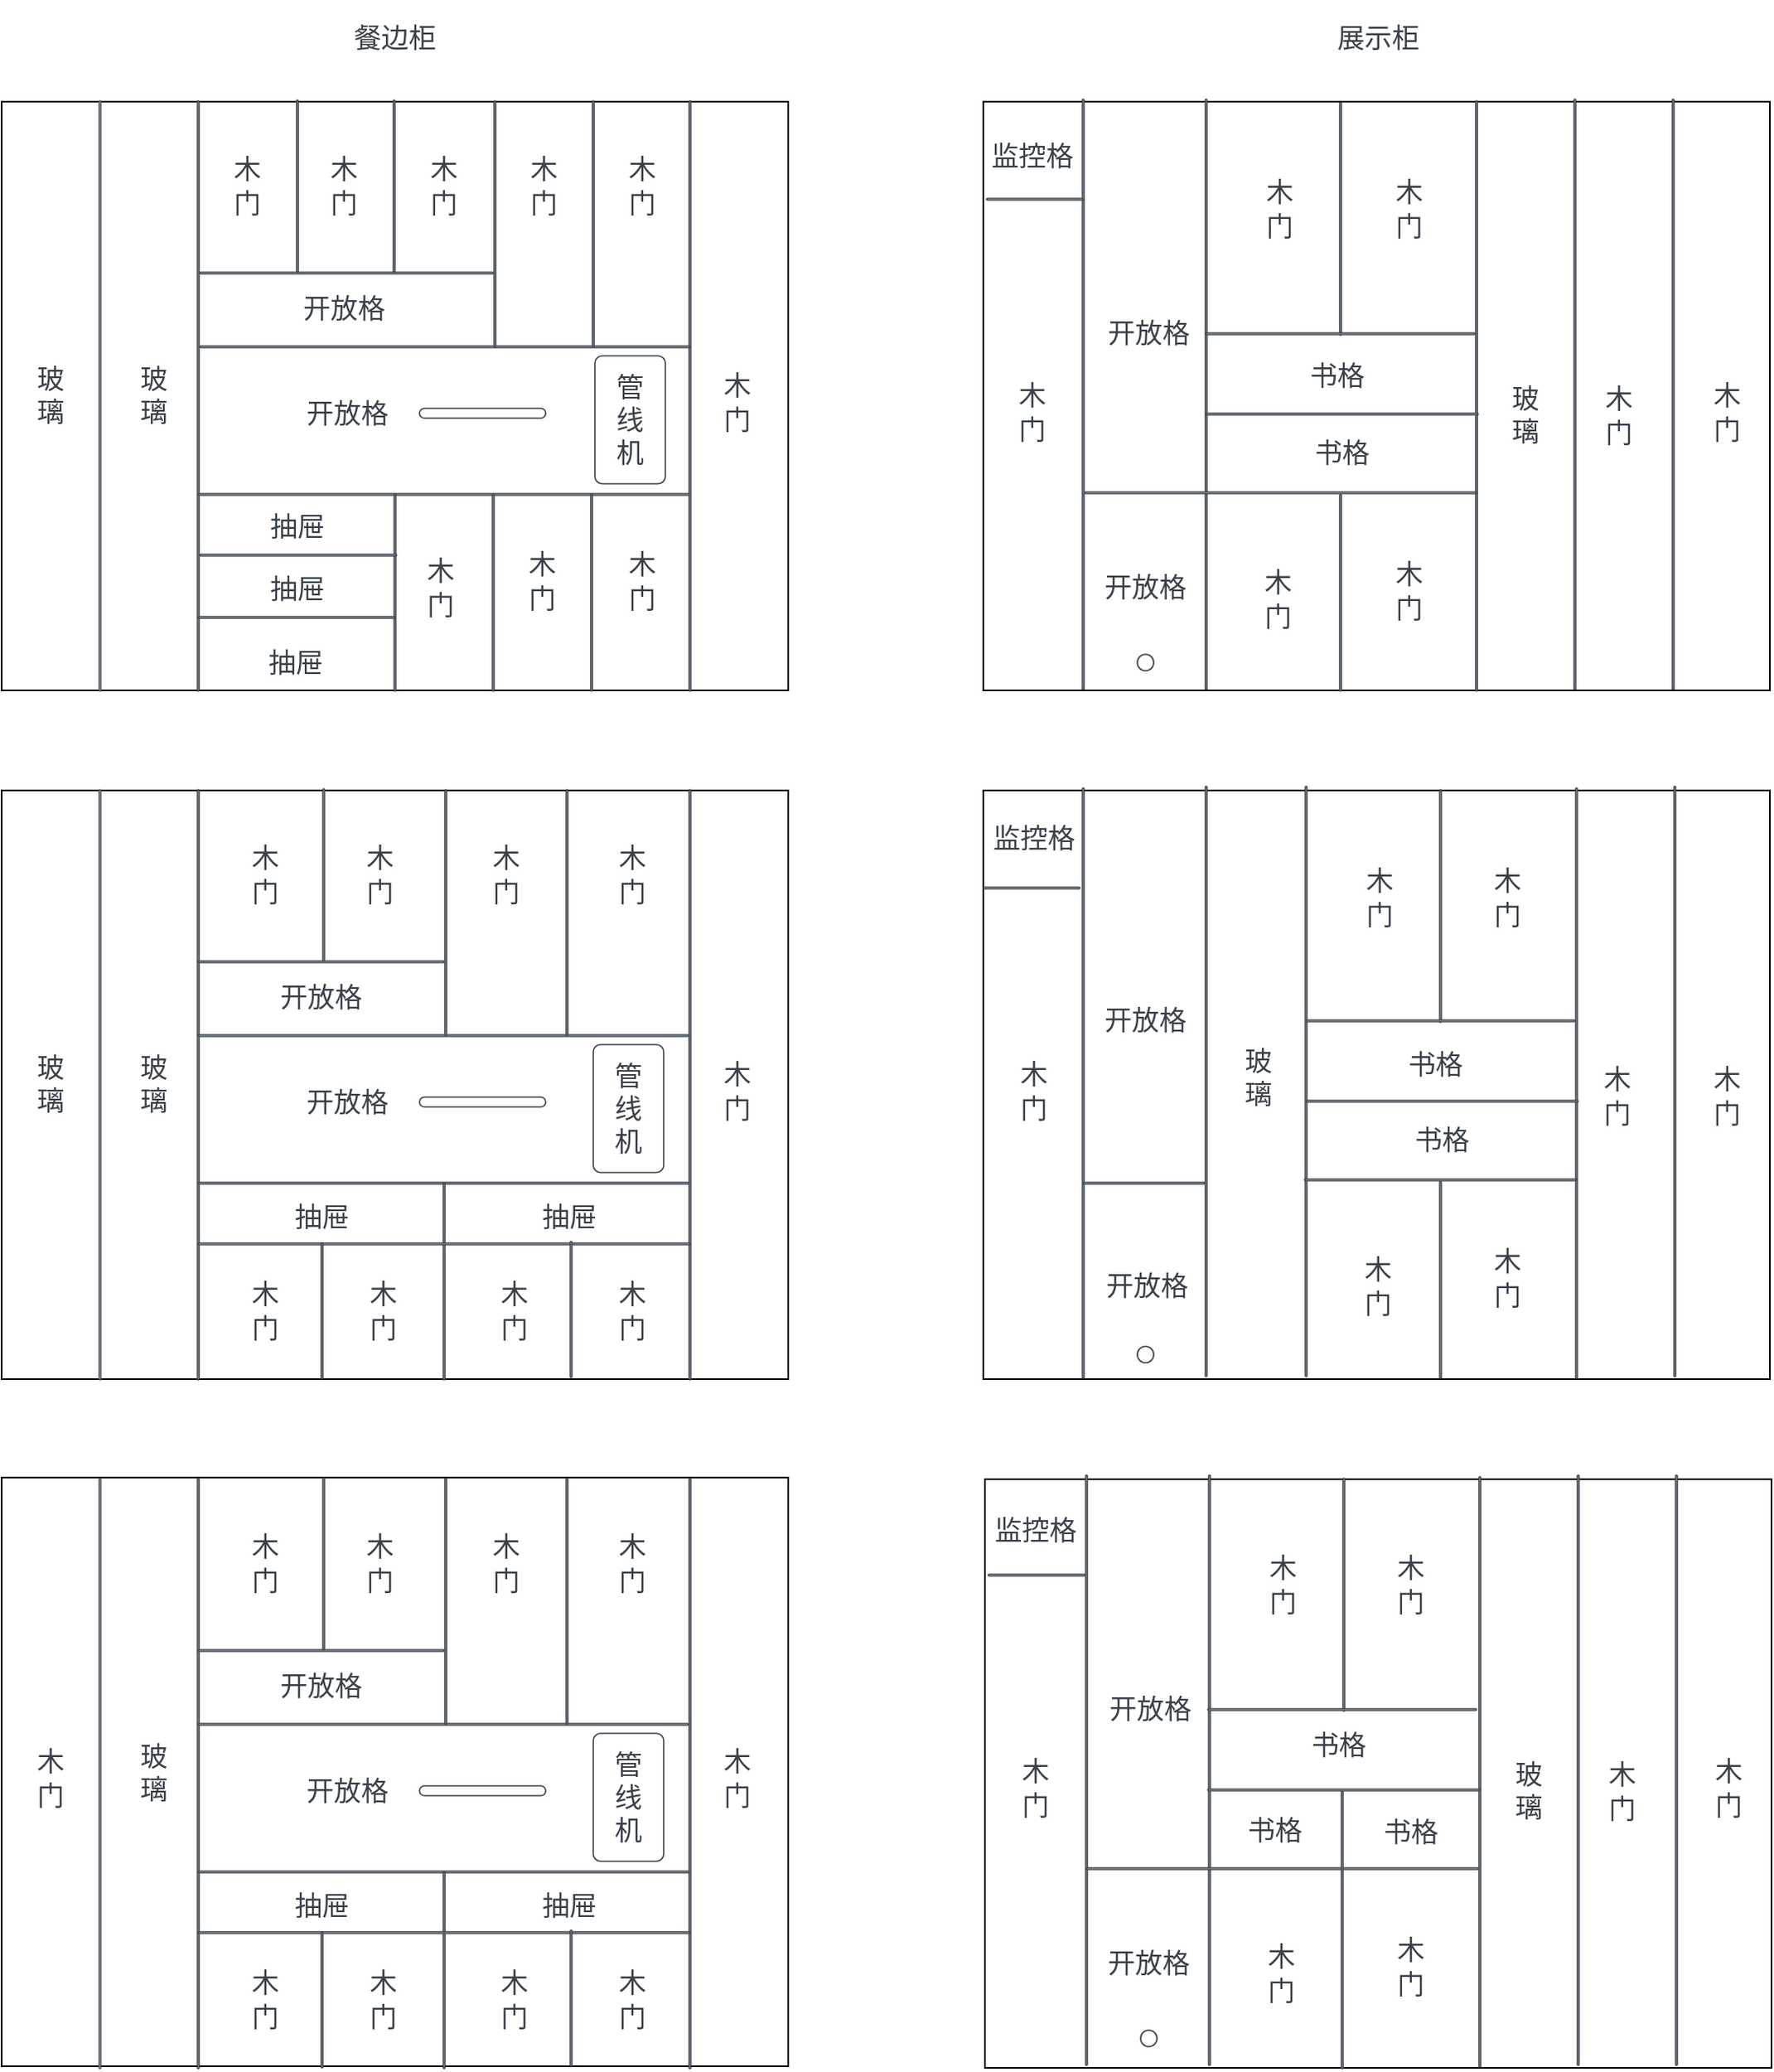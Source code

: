 <mxfile version="22.1.15" type="github">
  <diagram name="第 1 页" id="0hUL2M-2vLGxXfTMVPdV">
    <mxGraphModel dx="1562" dy="810" grid="1" gridSize="15" guides="1" tooltips="1" connect="1" arrows="1" fold="1" page="1" pageScale="1" pageWidth="1654" pageHeight="2336" math="0" shadow="0">
      <root>
        <mxCell id="0" />
        <mxCell id="1" parent="0" />
        <mxCell id="w3M6Ln6Zr0UCdsf9hraC-6" value="" style="verticalLabelPosition=bottom;verticalAlign=top;html=1;shape=mxgraph.basic.rect;fillColor2=none;strokeWidth=1;size=20;indent=5;" vertex="1" parent="1">
          <mxGeometry x="840" y="961" width="480" height="359" as="geometry" />
        </mxCell>
        <mxCell id="w3M6Ln6Zr0UCdsf9hraC-5" value="" style="verticalLabelPosition=bottom;verticalAlign=top;html=1;shape=mxgraph.basic.rect;fillColor2=none;strokeWidth=1;size=20;indent=5;" vertex="1" parent="1">
          <mxGeometry x="240" y="960" width="480" height="359" as="geometry" />
        </mxCell>
        <mxCell id="w3M6Ln6Zr0UCdsf9hraC-4" value="" style="verticalLabelPosition=bottom;verticalAlign=top;html=1;shape=mxgraph.basic.rect;fillColor2=none;strokeWidth=1;size=20;indent=5;" vertex="1" parent="1">
          <mxGeometry x="839" y="541" width="480" height="359" as="geometry" />
        </mxCell>
        <mxCell id="w3M6Ln6Zr0UCdsf9hraC-3" value="" style="verticalLabelPosition=bottom;verticalAlign=top;html=1;shape=mxgraph.basic.rect;fillColor2=none;strokeWidth=1;size=20;indent=5;" vertex="1" parent="1">
          <mxGeometry x="240" y="541" width="480" height="359" as="geometry" />
        </mxCell>
        <mxCell id="w3M6Ln6Zr0UCdsf9hraC-2" value="" style="verticalLabelPosition=bottom;verticalAlign=top;html=1;shape=mxgraph.basic.rect;fillColor2=none;strokeWidth=1;size=20;indent=5;" vertex="1" parent="1">
          <mxGeometry x="839" y="121" width="480" height="359" as="geometry" />
        </mxCell>
        <mxCell id="w3M6Ln6Zr0UCdsf9hraC-1" value="" style="verticalLabelPosition=bottom;verticalAlign=top;html=1;shape=mxgraph.basic.rect;fillColor2=none;strokeWidth=1;size=20;indent=5;" vertex="1" parent="1">
          <mxGeometry x="240" y="121" width="480" height="359" as="geometry" />
        </mxCell>
        <mxCell id="h8Ty44yPj9Jnduj1fUJp-2" value="" style="html=1;overflow=block;blockSpacing=1;whiteSpace=wrap;fontSize=13;spacing=0;strokeColor=#4c535d;strokeOpacity=100;rounded=1;absoluteArcSize=1;arcSize=9;rotation=-270;strokeWidth=0.8;lucidId=GGi08Mpgi-kJ;" parent="1" vertex="1">
          <mxGeometry x="120" y="300" width="360" height="1" as="geometry" />
        </mxCell>
        <mxCell id="h8Ty44yPj9Jnduj1fUJp-3" value="" style="html=1;overflow=block;blockSpacing=1;whiteSpace=wrap;fontSize=13;spacing=0;strokeColor=#3a414a;strokeOpacity=100;rounded=1;absoluteArcSize=1;arcSize=9;rotation=-270;strokeWidth=0.8;lucidId=9Gi06TaQGskj;" parent="1" vertex="1">
          <mxGeometry x="180" y="300" width="360" height="1" as="geometry" />
        </mxCell>
        <mxCell id="h8Ty44yPj9Jnduj1fUJp-4" value="" style="html=1;overflow=block;blockSpacing=1;whiteSpace=wrap;fontSize=13;spacing=0;strokeColor=#3a414a;strokeOpacity=100;rounded=1;absoluteArcSize=1;arcSize=9;strokeWidth=0.8;lucidId=pHi0_KK7AGBP;" parent="1" vertex="1">
          <mxGeometry x="360" y="360" width="300" height="1" as="geometry" />
        </mxCell>
        <mxCell id="h8Ty44yPj9Jnduj1fUJp-5" value="" style="html=1;overflow=block;blockSpacing=1;whiteSpace=wrap;fontSize=13;spacing=0;strokeColor=#3a414a;strokeOpacity=100;rounded=1;absoluteArcSize=1;arcSize=9;rotation=-270;strokeWidth=0.8;lucidId=jIi0ABCT3JBj;" parent="1" vertex="1">
          <mxGeometry x="480" y="300" width="360" height="1" as="geometry" />
        </mxCell>
        <mxCell id="h8Ty44yPj9Jnduj1fUJp-6" value="" style="html=1;overflow=block;blockSpacing=1;whiteSpace=wrap;fontSize=13;spacing=0;strokeColor=#3a414a;strokeOpacity=100;rounded=1;absoluteArcSize=1;arcSize=9;rotation=-270;strokeWidth=0.8;lucidId=IIi0kp2o7ab.;" parent="1" vertex="1">
          <mxGeometry x="540" y="420" width="120" height="1" as="geometry" />
        </mxCell>
        <mxCell id="h8Ty44yPj9Jnduj1fUJp-7" value="" style="html=1;overflow=block;blockSpacing=1;whiteSpace=wrap;fontSize=13;spacing=0;strokeColor=#3a414a;strokeOpacity=100;rounded=1;absoluteArcSize=1;arcSize=9;rotation=-270;strokeWidth=0.8;lucidId=XIi03KQC-35q;" parent="1" vertex="1">
          <mxGeometry x="480" y="420" width="120" height="1" as="geometry" />
        </mxCell>
        <mxCell id="h8Ty44yPj9Jnduj1fUJp-8" value="" style="html=1;overflow=block;blockSpacing=1;whiteSpace=wrap;fontSize=13;spacing=0;strokeColor=#3a414a;strokeOpacity=100;rounded=1;absoluteArcSize=1;arcSize=9;rotation=-270;strokeWidth=0.8;lucidId=3Ii09AHKtTk0;" parent="1" vertex="1">
          <mxGeometry x="420" y="420" width="120" height="1" as="geometry" />
        </mxCell>
        <mxCell id="h8Ty44yPj9Jnduj1fUJp-9" value="" style="html=1;overflow=block;blockSpacing=1;whiteSpace=wrap;fontSize=13;spacing=0;strokeColor=#3a414a;strokeOpacity=100;rounded=1;absoluteArcSize=1;arcSize=9;strokeWidth=0.8;lucidId=dJi0xmede7M8;" parent="1" vertex="1">
          <mxGeometry x="360" y="435" width="120" height="1" as="geometry" />
        </mxCell>
        <mxCell id="h8Ty44yPj9Jnduj1fUJp-10" value="" style="html=1;overflow=block;blockSpacing=1;whiteSpace=wrap;fontSize=13;spacing=0;strokeColor=#3a414a;strokeOpacity=100;rounded=1;absoluteArcSize=1;arcSize=9;strokeWidth=0.8;lucidId=pJi0sJt_oInW;" parent="1" vertex="1">
          <mxGeometry x="361" y="397" width="120" height="1" as="geometry" />
        </mxCell>
        <mxCell id="h8Ty44yPj9Jnduj1fUJp-11" value="" style="html=1;overflow=block;blockSpacing=1;whiteSpace=wrap;fontSize=13;spacing=0;strokeColor=#3a414a;strokeOpacity=100;rounded=1;absoluteArcSize=1;arcSize=9;strokeWidth=0.8;lucidId=CJi0dUp6mxQU;" parent="1" vertex="1">
          <mxGeometry x="361" y="270" width="299" height="1" as="geometry" />
        </mxCell>
        <mxCell id="h8Ty44yPj9Jnduj1fUJp-12" value="" style="html=1;overflow=block;blockSpacing=1;whiteSpace=wrap;fontSize=13;spacing=0;strokeColor=#3a414a;strokeOpacity=100;rounded=1;absoluteArcSize=1;arcSize=9;rotation=-270;strokeWidth=0.8;lucidId=.Ji0g_z8zu6y;" parent="1" vertex="1">
          <mxGeometry x="526" y="195" width="150" height="1" as="geometry" />
        </mxCell>
        <mxCell id="h8Ty44yPj9Jnduj1fUJp-13" value="" style="html=1;overflow=block;blockSpacing=1;whiteSpace=wrap;fontSize=13;spacing=0;strokeColor=#3a414a;strokeOpacity=100;rounded=1;absoluteArcSize=1;arcSize=9;rotation=-270;strokeWidth=0.8;lucidId=~Ji0u-Yy-_38;" parent="1" vertex="1">
          <mxGeometry x="466" y="195" width="150" height="1" as="geometry" />
        </mxCell>
        <mxCell id="h8Ty44yPj9Jnduj1fUJp-14" value="" style="html=1;overflow=block;blockSpacing=1;whiteSpace=wrap;fontSize=13;spacing=0;strokeColor=#3a414a;strokeOpacity=100;rounded=1;absoluteArcSize=1;arcSize=9;strokeWidth=0.8;lucidId=tKi029dmTjMB;" parent="1" vertex="1">
          <mxGeometry x="361" y="225" width="179" height="1" as="geometry" />
        </mxCell>
        <mxCell id="h8Ty44yPj9Jnduj1fUJp-15" value="" style="html=1;overflow=block;blockSpacing=1;whiteSpace=wrap;fontSize=13;spacing=0;strokeColor=#3a414a;strokeOpacity=100;rounded=1;absoluteArcSize=1;arcSize=9;rotation=-270;strokeWidth=0.8;lucidId=IKi0VMVsiuCA;" parent="1" vertex="1">
          <mxGeometry x="368" y="172" width="105" height="1" as="geometry" />
        </mxCell>
        <mxCell id="h8Ty44yPj9Jnduj1fUJp-16" value="" style="html=1;overflow=block;blockSpacing=1;whiteSpace=wrap;fontSize=13;spacing=0;strokeColor=#3a414a;strokeOpacity=100;rounded=1;absoluteArcSize=1;arcSize=9;rotation=-270;strokeWidth=0.8;lucidId=TKi0TNewPdmN;" parent="1" vertex="1">
          <mxGeometry x="427" y="172" width="105" height="1" as="geometry" />
        </mxCell>
        <mxCell id="h8Ty44yPj9Jnduj1fUJp-17" value="" style="html=1;overflow=block;blockSpacing=1;whiteSpace=wrap;fontSize=16.7;fontFamily=Liberation Serif;fontColor=#3a414a;spacing=9;strokeColor=#3a414a;strokeOpacity=100;rounded=1;absoluteArcSize=1;arcSize=9;strokeWidth=0.8;lucidId=SLi04-iJL32n;" parent="1" vertex="1">
          <mxGeometry x="495" y="308" width="77" height="6" as="geometry" />
        </mxCell>
        <mxCell id="h8Ty44yPj9Jnduj1fUJp-18" value="开放格" style="html=1;overflow=block;blockSpacing=1;whiteSpace=wrap;fontSize=16.7;fontFamily=Liberation Serif;fontColor=#3a414a;spacing=3.8;strokeOpacity=0;fillOpacity=0;rounded=1;absoluteArcSize=1;arcSize=9;fillColor=#ffffff;strokeWidth=0.8;lucidId=wMi0a5nb7~Uo;" parent="1" vertex="1">
          <mxGeometry x="421" y="296" width="60" height="32" as="geometry" />
        </mxCell>
        <mxCell id="h8Ty44yPj9Jnduj1fUJp-19" value="玻璃" style="html=1;overflow=block;blockSpacing=1;whiteSpace=wrap;fontSize=16.7;fontFamily=Liberation Serif;fontColor=#3a414a;spacing=3.8;strokeOpacity=0;fillOpacity=0;rounded=1;absoluteArcSize=1;arcSize=9;fillColor=#ffffff;strokeWidth=0.8;lucidId=YMi0Ng7yW5L~;" parent="1" vertex="1">
          <mxGeometry x="255" y="277" width="30" height="45" as="geometry" />
        </mxCell>
        <mxCell id="h8Ty44yPj9Jnduj1fUJp-20" value="玻璃" style="html=1;overflow=block;blockSpacing=1;whiteSpace=wrap;fontSize=16.7;fontFamily=Liberation Serif;fontColor=#3a414a;spacing=3.8;strokeOpacity=0;fillOpacity=0;rounded=1;absoluteArcSize=1;arcSize=9;fillColor=#ffffff;strokeWidth=0.8;lucidId=ZMi0ydUcW1Ka;" parent="1" vertex="1">
          <mxGeometry x="318" y="277" width="30" height="45" as="geometry" />
        </mxCell>
        <mxCell id="h8Ty44yPj9Jnduj1fUJp-21" value="开放格" style="html=1;overflow=block;blockSpacing=1;whiteSpace=wrap;fontSize=16.7;fontFamily=Liberation Serif;fontColor=#3a414a;spacing=3.8;strokeOpacity=0;fillOpacity=0;rounded=1;absoluteArcSize=1;arcSize=9;fillColor=#ffffff;strokeWidth=0.8;lucidId=wNi0.tQglK~V;" parent="1" vertex="1">
          <mxGeometry x="419" y="232" width="60" height="32" as="geometry" />
        </mxCell>
        <mxCell id="h8Ty44yPj9Jnduj1fUJp-22" value="抽屉" style="html=1;overflow=block;blockSpacing=1;whiteSpace=wrap;fontSize=16.7;fontFamily=Liberation Serif;fontColor=#3a414a;spacing=3.8;strokeOpacity=0;fillOpacity=0;rounded=1;absoluteArcSize=1;arcSize=9;fillColor=#ffffff;strokeWidth=0.8;lucidId=DNi0NaYzkDp5;" parent="1" vertex="1">
          <mxGeometry x="391" y="365" width="59" height="32" as="geometry" />
        </mxCell>
        <mxCell id="h8Ty44yPj9Jnduj1fUJp-23" value="抽屉" style="html=1;overflow=block;blockSpacing=1;whiteSpace=wrap;fontSize=16.7;fontFamily=Liberation Serif;fontColor=#3a414a;spacing=3.8;strokeOpacity=0;fillOpacity=0;rounded=1;absoluteArcSize=1;arcSize=9;fillColor=#ffffff;strokeWidth=0.8;lucidId=QNi0hCo5XsVk;" parent="1" vertex="1">
          <mxGeometry x="391" y="403" width="59" height="32" as="geometry" />
        </mxCell>
        <mxCell id="h8Ty44yPj9Jnduj1fUJp-24" value="抽屉" style="html=1;overflow=block;blockSpacing=1;whiteSpace=wrap;fontSize=16.7;fontFamily=Liberation Serif;fontColor=#3a414a;spacing=3.8;strokeOpacity=0;fillOpacity=0;rounded=1;absoluteArcSize=1;arcSize=9;fillColor=#ffffff;strokeWidth=0.8;lucidId=VNi03hRZ3R9b;" parent="1" vertex="1">
          <mxGeometry x="390" y="448" width="59" height="32" as="geometry" />
        </mxCell>
        <mxCell id="h8Ty44yPj9Jnduj1fUJp-25" value="木门" style="html=1;overflow=block;blockSpacing=1;whiteSpace=wrap;fontSize=16.7;fontFamily=Liberation Serif;fontColor=#3a414a;spacing=3.8;strokeOpacity=0;fillOpacity=0;rounded=1;absoluteArcSize=1;arcSize=9;fillColor=#ffffff;strokeWidth=0.8;lucidId=oOi0-1tm124c;" parent="1" vertex="1">
          <mxGeometry x="372" y="139" width="36" height="68" as="geometry" />
        </mxCell>
        <mxCell id="h8Ty44yPj9Jnduj1fUJp-26" value="木门" style="html=1;overflow=block;blockSpacing=1;whiteSpace=wrap;fontSize=16.7;fontFamily=Liberation Serif;fontColor=#3a414a;spacing=3.8;strokeOpacity=0;fillOpacity=0;rounded=1;absoluteArcSize=1;arcSize=9;fillColor=#ffffff;strokeWidth=0.8;lucidId=0Oi0cIhKzK87;" parent="1" vertex="1">
          <mxGeometry x="431" y="139" width="36" height="68" as="geometry" />
        </mxCell>
        <mxCell id="h8Ty44yPj9Jnduj1fUJp-27" value="木门" style="html=1;overflow=block;blockSpacing=1;whiteSpace=wrap;fontSize=16.7;fontFamily=Liberation Serif;fontColor=#3a414a;spacing=3.8;strokeOpacity=0;fillOpacity=0;rounded=1;absoluteArcSize=1;arcSize=9;fillColor=#ffffff;strokeWidth=0.8;lucidId=3Oi0yuzJIRUg;" parent="1" vertex="1">
          <mxGeometry x="492" y="139" width="36" height="68" as="geometry" />
        </mxCell>
        <mxCell id="h8Ty44yPj9Jnduj1fUJp-28" value="木门" style="html=1;overflow=block;blockSpacing=1;whiteSpace=wrap;fontSize=16.7;fontFamily=Liberation Serif;fontColor=#3a414a;spacing=3.8;strokeOpacity=0;fillOpacity=0;rounded=1;absoluteArcSize=1;arcSize=9;fillColor=#ffffff;strokeWidth=0.8;lucidId=7Oi0QBY3zsmU;" parent="1" vertex="1">
          <mxGeometry x="553" y="139" width="36" height="68" as="geometry" />
        </mxCell>
        <mxCell id="h8Ty44yPj9Jnduj1fUJp-29" value="木门" style="html=1;overflow=block;blockSpacing=1;whiteSpace=wrap;fontSize=16.7;fontFamily=Liberation Serif;fontColor=#3a414a;spacing=3.8;strokeOpacity=0;fillOpacity=0;rounded=1;absoluteArcSize=1;arcSize=9;fillColor=#ffffff;strokeWidth=0.8;lucidId=_Oi0N1qLn8s8;" parent="1" vertex="1">
          <mxGeometry x="613" y="139" width="36" height="68" as="geometry" />
        </mxCell>
        <mxCell id="h8Ty44yPj9Jnduj1fUJp-30" value="木门" style="html=1;overflow=block;blockSpacing=1;whiteSpace=wrap;fontSize=16.7;fontFamily=Liberation Serif;fontColor=#3a414a;spacing=3.8;strokeOpacity=0;fillOpacity=0;rounded=1;absoluteArcSize=1;arcSize=9;fillColor=#ffffff;strokeWidth=0.8;lucidId=aPi0k1yPTDtP;" parent="1" vertex="1">
          <mxGeometry x="490" y="384" width="36" height="68" as="geometry" />
        </mxCell>
        <mxCell id="h8Ty44yPj9Jnduj1fUJp-31" value="木门" style="html=1;overflow=block;blockSpacing=1;whiteSpace=wrap;fontSize=16.7;fontFamily=Liberation Serif;fontColor=#3a414a;spacing=3.8;strokeOpacity=0;fillOpacity=0;rounded=1;absoluteArcSize=1;arcSize=9;fillColor=#ffffff;strokeWidth=0.8;lucidId=cPi0AP5BYbA6;" parent="1" vertex="1">
          <mxGeometry x="552" y="380" width="36" height="68" as="geometry" />
        </mxCell>
        <mxCell id="h8Ty44yPj9Jnduj1fUJp-32" value="木门" style="html=1;overflow=block;blockSpacing=1;whiteSpace=wrap;fontSize=16.7;fontFamily=Liberation Serif;fontColor=#3a414a;spacing=3.8;strokeOpacity=0;fillOpacity=0;rounded=1;absoluteArcSize=1;arcSize=9;fillColor=#ffffff;strokeWidth=0.8;lucidId=gPi0RkHJloOo;" parent="1" vertex="1">
          <mxGeometry x="613" y="380" width="36" height="68" as="geometry" />
        </mxCell>
        <mxCell id="h8Ty44yPj9Jnduj1fUJp-33" value="木门" style="html=1;overflow=block;blockSpacing=1;whiteSpace=wrap;fontSize=16.7;fontFamily=Liberation Serif;fontColor=#3a414a;spacing=3.8;strokeOpacity=0;fillOpacity=0;rounded=1;absoluteArcSize=1;arcSize=9;fillColor=#ffffff;strokeWidth=0.8;lucidId=jPi0uUfH4QKP;" parent="1" vertex="1">
          <mxGeometry x="671" y="271" width="36" height="68" as="geometry" />
        </mxCell>
        <mxCell id="h8Ty44yPj9Jnduj1fUJp-35" value="" style="html=1;overflow=block;blockSpacing=1;whiteSpace=wrap;fontSize=13;spacing=0;strokeColor=#3a414a;strokeOpacity=100;rounded=1;absoluteArcSize=1;arcSize=9;rotation=-270;strokeWidth=0.8;lucidId=pYi01Wcm_DJU;" parent="1" vertex="1">
          <mxGeometry x="720" y="299" width="360" height="1" as="geometry" />
        </mxCell>
        <mxCell id="h8Ty44yPj9Jnduj1fUJp-36" value="" style="html=1;overflow=block;blockSpacing=1;whiteSpace=wrap;fontSize=13;spacing=0;strokeColor=#3a414a;strokeOpacity=100;rounded=1;absoluteArcSize=1;arcSize=9;rotation=-270;strokeWidth=0.8;lucidId=HYi0mSDJBLfM;" parent="1" vertex="1">
          <mxGeometry x="1080" y="299" width="360" height="1" as="geometry" />
        </mxCell>
        <mxCell id="h8Ty44yPj9Jnduj1fUJp-37" value="" style="html=1;overflow=block;blockSpacing=1;whiteSpace=wrap;fontSize=13;spacing=0;strokeColor=#3a414a;strokeOpacity=100;rounded=1;absoluteArcSize=1;arcSize=9;rotation=-270;strokeWidth=0.8;lucidId=TYi0H.dPuJqK;" parent="1" vertex="1">
          <mxGeometry x="960" y="300" width="360" height="1" as="geometry" />
        </mxCell>
        <mxCell id="h8Ty44yPj9Jnduj1fUJp-38" value="" style="html=1;overflow=block;blockSpacing=1;whiteSpace=wrap;fontSize=13;spacing=0;strokeColor=#3a414a;strokeOpacity=100;rounded=1;absoluteArcSize=1;arcSize=9;rotation=-270;strokeWidth=0.8;lucidId=TYi0FkCOCjd8;" parent="1" vertex="1">
          <mxGeometry x="1020" y="299" width="360" height="1" as="geometry" />
        </mxCell>
        <mxCell id="h8Ty44yPj9Jnduj1fUJp-39" value="" style="html=1;overflow=block;blockSpacing=1;whiteSpace=wrap;fontSize=13;spacing=0;strokeColor=#3a414a;strokeOpacity=100;rounded=1;absoluteArcSize=1;arcSize=9;rotation=-270;strokeWidth=0.8;lucidId=9Zi0gIOHBx_o;" parent="1" vertex="1">
          <mxGeometry x="795" y="299" width="360" height="1" as="geometry" />
        </mxCell>
        <mxCell id="h8Ty44yPj9Jnduj1fUJp-40" value="" style="html=1;overflow=block;blockSpacing=1;whiteSpace=wrap;fontSize=13;spacing=0;strokeColor=#3a414a;strokeOpacity=100;rounded=1;absoluteArcSize=1;arcSize=9;rotation=-270;strokeWidth=0.8;lucidId=e0i04zI7K4tB;" parent="1" vertex="1">
          <mxGeometry x="986" y="192" width="142" height="1" as="geometry" />
        </mxCell>
        <mxCell id="h8Ty44yPj9Jnduj1fUJp-41" value="" style="html=1;overflow=block;blockSpacing=1;whiteSpace=wrap;fontSize=13;spacing=0;strokeColor=#3a414a;strokeOpacity=100;rounded=1;absoluteArcSize=1;arcSize=9;strokeWidth=0.8;lucidId=g0i0GwYR5VV3;" parent="1" vertex="1">
          <mxGeometry x="901" y="359" width="239" height="1" as="geometry" />
        </mxCell>
        <mxCell id="h8Ty44yPj9Jnduj1fUJp-42" value="" style="html=1;overflow=block;blockSpacing=1;whiteSpace=wrap;fontSize=13;spacing=0;strokeColor=#3a414a;strokeOpacity=100;rounded=1;absoluteArcSize=1;arcSize=9;strokeWidth=0.8;lucidId=00i0r0cdF_fl;" parent="1" vertex="1">
          <mxGeometry x="975" y="262" width="164" height="1" as="geometry" />
        </mxCell>
        <mxCell id="h8Ty44yPj9Jnduj1fUJp-43" value="" style="html=1;overflow=block;blockSpacing=1;whiteSpace=wrap;fontSize=13;spacing=0;strokeColor=#3a414a;strokeOpacity=100;rounded=1;absoluteArcSize=1;arcSize=9;rotation=-270;strokeWidth=0.8;lucidId=61i0wlTPoXCs;" parent="1" vertex="1">
          <mxGeometry x="997" y="420" width="120" height="1" as="geometry" />
        </mxCell>
        <mxCell id="h8Ty44yPj9Jnduj1fUJp-44" value="" style="html=1;overflow=block;blockSpacing=1;whiteSpace=wrap;fontSize=13;spacing=0;strokeColor=#3a414a;strokeOpacity=100;rounded=1;absoluteArcSize=1;arcSize=9;strokeWidth=0.8;lucidId=X2i0GB5-I0CL;" parent="1" vertex="1">
          <mxGeometry x="975" y="311" width="166" height="1" as="geometry" />
        </mxCell>
        <mxCell id="h8Ty44yPj9Jnduj1fUJp-45" value="木门" style="html=1;overflow=block;blockSpacing=1;whiteSpace=wrap;fontSize=16.7;fontFamily=Liberation Serif;fontColor=#3a414a;spacing=3.8;strokeOpacity=0;fillOpacity=0;rounded=1;absoluteArcSize=1;arcSize=9;fillColor=#ffffff;strokeWidth=0.8;lucidId=23i0FxjOXLHW;" parent="1" vertex="1">
          <mxGeometry x="1209" y="279" width="36" height="68" as="geometry" />
        </mxCell>
        <mxCell id="h8Ty44yPj9Jnduj1fUJp-46" value="木门" style="html=1;overflow=block;blockSpacing=1;whiteSpace=wrap;fontSize=16.7;fontFamily=Liberation Serif;fontColor=#3a414a;spacing=3.8;strokeOpacity=0;fillOpacity=0;rounded=1;absoluteArcSize=1;arcSize=9;fillColor=#ffffff;strokeWidth=0.8;lucidId=33i0lHx0hcYN;" parent="1" vertex="1">
          <mxGeometry x="1275" y="277" width="36" height="68" as="geometry" />
        </mxCell>
        <mxCell id="h8Ty44yPj9Jnduj1fUJp-47" value="木门" style="html=1;overflow=block;blockSpacing=1;whiteSpace=wrap;fontSize=16.7;fontFamily=Liberation Serif;fontColor=#3a414a;spacing=3.8;strokeOpacity=0;fillOpacity=0;rounded=1;absoluteArcSize=1;arcSize=9;fillColor=#ffffff;strokeWidth=0.8;lucidId=e4i0dogeUMoY;" parent="1" vertex="1">
          <mxGeometry x="851" y="277" width="36" height="68" as="geometry" />
        </mxCell>
        <mxCell id="h8Ty44yPj9Jnduj1fUJp-48" value="木门" style="html=1;overflow=block;blockSpacing=1;whiteSpace=wrap;fontSize=16.7;fontFamily=Liberation Serif;fontColor=#3a414a;spacing=3.8;strokeOpacity=0;fillOpacity=0;rounded=1;absoluteArcSize=1;arcSize=9;fillColor=#ffffff;strokeWidth=0.8;lucidId=F4i0GxDi6p5B;" parent="1" vertex="1">
          <mxGeometry x="1002" y="153" width="36" height="68" as="geometry" />
        </mxCell>
        <mxCell id="h8Ty44yPj9Jnduj1fUJp-49" value="木门" style="html=1;overflow=block;blockSpacing=1;whiteSpace=wrap;fontSize=16.7;fontFamily=Liberation Serif;fontColor=#3a414a;spacing=3.8;strokeOpacity=0;fillOpacity=0;rounded=1;absoluteArcSize=1;arcSize=9;fillColor=#ffffff;strokeWidth=0.8;lucidId=J4i0gXuu4hpe;" parent="1" vertex="1">
          <mxGeometry x="1081" y="153" width="36" height="68" as="geometry" />
        </mxCell>
        <mxCell id="h8Ty44yPj9Jnduj1fUJp-50" value="木门" style="html=1;overflow=block;blockSpacing=1;whiteSpace=wrap;fontSize=16.7;fontFamily=Liberation Serif;fontColor=#3a414a;spacing=3.8;strokeOpacity=0;fillOpacity=0;rounded=1;absoluteArcSize=1;arcSize=9;fillColor=#ffffff;strokeWidth=0.8;lucidId=O4i04KpyYti-;" parent="1" vertex="1">
          <mxGeometry x="1001" y="391" width="36" height="68" as="geometry" />
        </mxCell>
        <mxCell id="h8Ty44yPj9Jnduj1fUJp-51" value="木门" style="html=1;overflow=block;blockSpacing=1;whiteSpace=wrap;fontSize=16.7;fontFamily=Liberation Serif;fontColor=#3a414a;spacing=3.8;strokeOpacity=0;fillOpacity=0;rounded=1;absoluteArcSize=1;arcSize=9;fillColor=#ffffff;strokeWidth=0.8;lucidId=Q4i0RmJRj~4-;" parent="1" vertex="1">
          <mxGeometry x="1081" y="386" width="36" height="68" as="geometry" />
        </mxCell>
        <mxCell id="h8Ty44yPj9Jnduj1fUJp-52" value="开放格" style="html=1;overflow=block;blockSpacing=1;whiteSpace=wrap;fontSize=16.7;fontFamily=Liberation Serif;fontColor=#3a414a;spacing=3.8;strokeOpacity=0;fillOpacity=0;rounded=1;absoluteArcSize=1;arcSize=9;fillColor=#ffffff;strokeWidth=0.8;lucidId=44i02NKUE6WC;" parent="1" vertex="1">
          <mxGeometry x="910" y="247" width="60" height="32" as="geometry" />
        </mxCell>
        <mxCell id="h8Ty44yPj9Jnduj1fUJp-53" value="开放格" style="html=1;overflow=block;blockSpacing=1;whiteSpace=wrap;fontSize=16.7;fontFamily=Liberation Serif;fontColor=#3a414a;spacing=3.8;strokeOpacity=0;fillOpacity=0;rounded=1;absoluteArcSize=1;arcSize=9;fillColor=#ffffff;strokeWidth=0.8;lucidId=64i0MKdIgCoz;" parent="1" vertex="1">
          <mxGeometry x="908" y="402" width="60" height="32" as="geometry" />
        </mxCell>
        <mxCell id="h8Ty44yPj9Jnduj1fUJp-54" value="书格" style="html=1;overflow=block;blockSpacing=1;whiteSpace=wrap;fontSize=16.7;fontFamily=Liberation Serif;fontColor=#3a414a;spacing=3.8;strokeOpacity=0;fillOpacity=0;rounded=1;absoluteArcSize=1;arcSize=9;fillColor=#ffffff;strokeWidth=0.8;lucidId=94i0RHY7x~cG;" parent="1" vertex="1">
          <mxGeometry x="1028" y="312" width="60" height="48" as="geometry" />
        </mxCell>
        <mxCell id="h8Ty44yPj9Jnduj1fUJp-55" value="玻璃" style="html=1;overflow=block;blockSpacing=1;whiteSpace=wrap;fontSize=16.7;fontFamily=Liberation Serif;fontColor=#3a414a;spacing=3.8;strokeOpacity=0;fillOpacity=0;rounded=1;absoluteArcSize=1;arcSize=9;fillColor=#ffffff;strokeWidth=0.8;lucidId=i5i03-JM4hYG;" parent="1" vertex="1">
          <mxGeometry x="1155" y="289" width="30" height="45" as="geometry" />
        </mxCell>
        <mxCell id="h8Ty44yPj9Jnduj1fUJp-56" value="" style="html=1;overflow=block;blockSpacing=1;whiteSpace=wrap;ellipse;fontSize=13;spacing=3.8;strokeColor=#3a414a;strokeOpacity=100;rounded=1;absoluteArcSize=1;arcSize=9;strokeWidth=0.8;lucidId=R5i0aFgvN-mq;" parent="1" vertex="1">
          <mxGeometry x="933" y="458" width="10" height="10" as="geometry" />
        </mxCell>
        <mxCell id="h8Ty44yPj9Jnduj1fUJp-57" value="书格" style="html=1;overflow=block;blockSpacing=1;whiteSpace=wrap;fontSize=16.7;fontFamily=Liberation Serif;fontColor=#3a414a;spacing=3.8;strokeOpacity=0;fillOpacity=0;rounded=1;absoluteArcSize=1;arcSize=9;fillColor=#ffffff;strokeWidth=0.8;lucidId=-6i0bXHerErI;" parent="1" vertex="1">
          <mxGeometry x="1025" y="265" width="60" height="48" as="geometry" />
        </mxCell>
        <mxCell id="h8Ty44yPj9Jnduj1fUJp-58" value="餐边柜" style="html=1;overflow=block;blockSpacing=1;whiteSpace=wrap;fontSize=16.7;fontFamily=Liberation Serif;fontColor=#3a414a;spacing=3.8;strokeOpacity=0;fillOpacity=0;rounded=1;absoluteArcSize=1;arcSize=9;fillColor=#ffffff;strokeWidth=0.8;lucidId=A_i0d9Y~pL3e;" parent="1" vertex="1">
          <mxGeometry x="390" y="60" width="180" height="45" as="geometry" />
        </mxCell>
        <mxCell id="h8Ty44yPj9Jnduj1fUJp-59" value="展示柜" style="html=1;overflow=block;blockSpacing=1;whiteSpace=wrap;fontSize=16.7;fontFamily=Liberation Serif;fontColor=#3a414a;spacing=3.8;strokeOpacity=0;fillOpacity=0;rounded=1;absoluteArcSize=1;arcSize=9;fillColor=#ffffff;strokeWidth=0.8;lucidId=1_i0xvrjxDT6;" parent="1" vertex="1">
          <mxGeometry x="990" y="60" width="180" height="45" as="geometry" />
        </mxCell>
        <mxCell id="h8Ty44yPj9Jnduj1fUJp-60" value="" style="html=1;overflow=block;blockSpacing=1;whiteSpace=wrap;fontSize=13;spacing=0;strokeColor=#3a414a;strokeOpacity=100;rounded=1;absoluteArcSize=1;arcSize=9;strokeWidth=0.8;lucidId=~ej0_mkQQ0V_;" parent="1" vertex="1">
          <mxGeometry x="841" y="180" width="59" height="1" as="geometry" />
        </mxCell>
        <mxCell id="h8Ty44yPj9Jnduj1fUJp-61" value="监控格" style="html=1;overflow=block;blockSpacing=1;whiteSpace=wrap;fontSize=16.7;fontFamily=Liberation Serif;fontColor=#3a414a;spacing=3.8;strokeOpacity=0;fillOpacity=0;rounded=1;absoluteArcSize=1;arcSize=9;fillColor=#ffffff;strokeWidth=0.8;lucidId=ofj0eJ.LlK7k;" parent="1" vertex="1">
          <mxGeometry x="839" y="139" width="60" height="32" as="geometry" />
        </mxCell>
        <mxCell id="h8Ty44yPj9Jnduj1fUJp-62" value="管线机" style="html=1;overflow=block;blockSpacing=1;whiteSpace=wrap;fontSize=16.7;fontFamily=Liberation Serif;fontColor=#3a414a;spacing=9;strokeColor=#3a414a;strokeOpacity=100;rounded=1;absoluteArcSize=1;arcSize=9;strokeWidth=0.8;lucidId=ZZj01xy9Xnap;" parent="1" vertex="1">
          <mxGeometry x="602" y="276" width="43" height="78" as="geometry" />
        </mxCell>
        <mxCell id="h8Ty44yPj9Jnduj1fUJp-64" value="" style="html=1;overflow=block;blockSpacing=1;whiteSpace=wrap;fontSize=13;spacing=0;strokeColor=#4c535d;strokeOpacity=100;rounded=1;absoluteArcSize=1;arcSize=9;rotation=-270;strokeWidth=0.8;lucidId=78j0znY7FxWN;" parent="1" vertex="1">
          <mxGeometry x="120" y="720" width="360" height="1" as="geometry" />
        </mxCell>
        <mxCell id="h8Ty44yPj9Jnduj1fUJp-65" value="" style="html=1;overflow=block;blockSpacing=1;whiteSpace=wrap;fontSize=13;spacing=0;strokeColor=#3a414a;strokeOpacity=100;rounded=1;absoluteArcSize=1;arcSize=9;rotation=-270;strokeWidth=0.8;lucidId=78j0HqFUy~2o;" parent="1" vertex="1">
          <mxGeometry x="180" y="720" width="360" height="1" as="geometry" />
        </mxCell>
        <mxCell id="h8Ty44yPj9Jnduj1fUJp-66" value="" style="html=1;overflow=block;blockSpacing=1;whiteSpace=wrap;fontSize=13;spacing=0;strokeColor=#3a414a;strokeOpacity=100;rounded=1;absoluteArcSize=1;arcSize=9;strokeWidth=0.8;lucidId=78j0aC8yOTyB;" parent="1" vertex="1">
          <mxGeometry x="360" y="780" width="300" height="1" as="geometry" />
        </mxCell>
        <mxCell id="h8Ty44yPj9Jnduj1fUJp-67" value="" style="html=1;overflow=block;blockSpacing=1;whiteSpace=wrap;fontSize=13;spacing=0;strokeColor=#3a414a;strokeOpacity=100;rounded=1;absoluteArcSize=1;arcSize=9;rotation=-270;strokeWidth=0.8;lucidId=78j0KuKO8~hy;" parent="1" vertex="1">
          <mxGeometry x="480" y="720" width="360" height="1" as="geometry" />
        </mxCell>
        <mxCell id="h8Ty44yPj9Jnduj1fUJp-68" value="" style="html=1;overflow=block;blockSpacing=1;whiteSpace=wrap;fontSize=13;spacing=0;strokeColor=#3a414a;strokeOpacity=100;rounded=1;absoluteArcSize=1;arcSize=9;rotation=-270;strokeWidth=0.8;lucidId=78j0DSnzvuh2;" parent="1" vertex="1">
          <mxGeometry x="450" y="840" width="120" height="1" as="geometry" />
        </mxCell>
        <mxCell id="h8Ty44yPj9Jnduj1fUJp-69" value="" style="html=1;overflow=block;blockSpacing=1;whiteSpace=wrap;fontSize=13;spacing=0;strokeColor=#3a414a;strokeOpacity=100;rounded=1;absoluteArcSize=1;arcSize=9;strokeWidth=0.8;lucidId=78j0DnPAGFlL;" parent="1" vertex="1">
          <mxGeometry x="360" y="817" width="300" height="1" as="geometry" />
        </mxCell>
        <mxCell id="h8Ty44yPj9Jnduj1fUJp-70" value="" style="html=1;overflow=block;blockSpacing=1;whiteSpace=wrap;fontSize=13;spacing=0;strokeColor=#3a414a;strokeOpacity=100;rounded=1;absoluteArcSize=1;arcSize=9;strokeWidth=0.8;lucidId=78j056YzdsZF;" parent="1" vertex="1">
          <mxGeometry x="360" y="690" width="299" height="1" as="geometry" />
        </mxCell>
        <mxCell id="h8Ty44yPj9Jnduj1fUJp-71" value="" style="html=1;overflow=block;blockSpacing=1;whiteSpace=wrap;fontSize=13;spacing=0;strokeColor=#3a414a;strokeOpacity=100;rounded=1;absoluteArcSize=1;arcSize=9;rotation=-270;strokeWidth=0.8;lucidId=78j0LQltLPrB;" parent="1" vertex="1">
          <mxGeometry x="510" y="615" width="150" height="1" as="geometry" />
        </mxCell>
        <mxCell id="h8Ty44yPj9Jnduj1fUJp-72" value="" style="html=1;overflow=block;blockSpacing=1;whiteSpace=wrap;fontSize=13;spacing=0;strokeColor=#3a414a;strokeOpacity=100;rounded=1;absoluteArcSize=1;arcSize=9;rotation=-270;strokeWidth=0.8;lucidId=78j0PP.9gxyc;" parent="1" vertex="1">
          <mxGeometry x="436" y="615" width="150" height="1" as="geometry" />
        </mxCell>
        <mxCell id="h8Ty44yPj9Jnduj1fUJp-73" value="" style="html=1;overflow=block;blockSpacing=1;whiteSpace=wrap;fontSize=13;spacing=0;strokeColor=#3a414a;strokeOpacity=100;rounded=1;absoluteArcSize=1;arcSize=9;strokeWidth=0.8;lucidId=78j0MgP-4kiy;" parent="1" vertex="1">
          <mxGeometry x="360" y="645" width="150" height="1" as="geometry" />
        </mxCell>
        <mxCell id="h8Ty44yPj9Jnduj1fUJp-74" value="" style="html=1;overflow=block;blockSpacing=1;whiteSpace=wrap;fontSize=13;spacing=0;strokeColor=#3a414a;strokeOpacity=100;rounded=1;absoluteArcSize=1;arcSize=9;rotation=-270;strokeWidth=0.8;lucidId=78j03AIaDtND;" parent="1" vertex="1">
          <mxGeometry x="384" y="592" width="105" height="1" as="geometry" />
        </mxCell>
        <mxCell id="h8Ty44yPj9Jnduj1fUJp-75" value="" style="html=1;overflow=block;blockSpacing=1;whiteSpace=wrap;fontSize=16.7;fontFamily=Liberation Serif;fontColor=#3a414a;spacing=9;strokeColor=#3a414a;strokeOpacity=100;rounded=1;absoluteArcSize=1;arcSize=9;strokeWidth=0.8;lucidId=78j0y2~690fx;" parent="1" vertex="1">
          <mxGeometry x="495" y="728" width="77" height="6" as="geometry" />
        </mxCell>
        <mxCell id="h8Ty44yPj9Jnduj1fUJp-76" value="开放格" style="html=1;overflow=block;blockSpacing=1;whiteSpace=wrap;fontSize=16.7;fontFamily=Liberation Serif;fontColor=#3a414a;spacing=3.8;strokeOpacity=0;fillOpacity=0;rounded=1;absoluteArcSize=1;arcSize=9;fillColor=#ffffff;strokeWidth=0.8;lucidId=78j0cXOXTWDt;" parent="1" vertex="1">
          <mxGeometry x="421" y="716" width="60" height="32" as="geometry" />
        </mxCell>
        <mxCell id="h8Ty44yPj9Jnduj1fUJp-77" value="玻璃" style="html=1;overflow=block;blockSpacing=1;whiteSpace=wrap;fontSize=16.7;fontFamily=Liberation Serif;fontColor=#3a414a;spacing=3.8;strokeOpacity=0;fillOpacity=0;rounded=1;absoluteArcSize=1;arcSize=9;fillColor=#ffffff;strokeWidth=0.8;lucidId=78j0fuFtyf3H;" parent="1" vertex="1">
          <mxGeometry x="255" y="697" width="30" height="45" as="geometry" />
        </mxCell>
        <mxCell id="h8Ty44yPj9Jnduj1fUJp-78" value="玻璃" style="html=1;overflow=block;blockSpacing=1;whiteSpace=wrap;fontSize=16.7;fontFamily=Liberation Serif;fontColor=#3a414a;spacing=3.8;strokeOpacity=0;fillOpacity=0;rounded=1;absoluteArcSize=1;arcSize=9;fillColor=#ffffff;strokeWidth=0.8;lucidId=78j0a9U8_6mh;" parent="1" vertex="1">
          <mxGeometry x="318" y="697" width="30" height="45" as="geometry" />
        </mxCell>
        <mxCell id="h8Ty44yPj9Jnduj1fUJp-79" value="开放格" style="html=1;overflow=block;blockSpacing=1;whiteSpace=wrap;fontSize=16.7;fontFamily=Liberation Serif;fontColor=#3a414a;spacing=3.8;strokeOpacity=0;fillOpacity=0;rounded=1;absoluteArcSize=1;arcSize=9;fillColor=#ffffff;strokeWidth=0.8;lucidId=78j0N6d5NNPW;" parent="1" vertex="1">
          <mxGeometry x="405" y="652" width="60" height="32" as="geometry" />
        </mxCell>
        <mxCell id="h8Ty44yPj9Jnduj1fUJp-80" value="抽屉" style="html=1;overflow=block;blockSpacing=1;whiteSpace=wrap;fontSize=16.7;fontFamily=Liberation Serif;fontColor=#3a414a;spacing=3.8;strokeOpacity=0;fillOpacity=0;rounded=1;absoluteArcSize=1;arcSize=9;fillColor=#ffffff;strokeWidth=0.8;lucidId=78j0GArlnWAF;" parent="1" vertex="1">
          <mxGeometry x="406" y="786" width="59" height="32" as="geometry" />
        </mxCell>
        <mxCell id="h8Ty44yPj9Jnduj1fUJp-81" value="木门" style="html=1;overflow=block;blockSpacing=1;whiteSpace=wrap;fontSize=16.7;fontFamily=Liberation Serif;fontColor=#3a414a;spacing=3.8;strokeOpacity=0;fillOpacity=0;rounded=1;absoluteArcSize=1;arcSize=9;fillColor=#ffffff;strokeWidth=0.8;lucidId=78j0XDk8oHgG;" parent="1" vertex="1">
          <mxGeometry x="383" y="825" width="36" height="68" as="geometry" />
        </mxCell>
        <mxCell id="h8Ty44yPj9Jnduj1fUJp-82" value="木门" style="html=1;overflow=block;blockSpacing=1;whiteSpace=wrap;fontSize=16.7;fontFamily=Liberation Serif;fontColor=#3a414a;spacing=3.8;strokeOpacity=0;fillOpacity=0;rounded=1;absoluteArcSize=1;arcSize=9;fillColor=#ffffff;strokeWidth=0.8;lucidId=78j0cDeucNqy;" parent="1" vertex="1">
          <mxGeometry x="455" y="825" width="36" height="68" as="geometry" />
        </mxCell>
        <mxCell id="h8Ty44yPj9Jnduj1fUJp-83" value="木门" style="html=1;overflow=block;blockSpacing=1;whiteSpace=wrap;fontSize=16.7;fontFamily=Liberation Serif;fontColor=#3a414a;spacing=3.8;strokeOpacity=0;fillOpacity=0;rounded=1;absoluteArcSize=1;arcSize=9;fillColor=#ffffff;strokeWidth=0.8;lucidId=78j0O_OUolZp;" parent="1" vertex="1">
          <mxGeometry x="535" y="825" width="36" height="68" as="geometry" />
        </mxCell>
        <mxCell id="h8Ty44yPj9Jnduj1fUJp-84" value="木门" style="html=1;overflow=block;blockSpacing=1;whiteSpace=wrap;fontSize=16.7;fontFamily=Liberation Serif;fontColor=#3a414a;spacing=3.8;strokeOpacity=0;fillOpacity=0;rounded=1;absoluteArcSize=1;arcSize=9;fillColor=#ffffff;strokeWidth=0.8;lucidId=78j0jYlx3RDS;" parent="1" vertex="1">
          <mxGeometry x="671" y="691" width="36" height="68" as="geometry" />
        </mxCell>
        <mxCell id="h8Ty44yPj9Jnduj1fUJp-85" value="管线机" style="html=1;overflow=block;blockSpacing=1;whiteSpace=wrap;fontSize=16.7;fontFamily=Liberation Serif;fontColor=#3a414a;spacing=9;strokeColor=#3a414a;strokeOpacity=100;rounded=1;absoluteArcSize=1;arcSize=9;strokeWidth=0.8;lucidId=78j0FugMk~_K;" parent="1" vertex="1">
          <mxGeometry x="601" y="696" width="43" height="78" as="geometry" />
        </mxCell>
        <mxCell id="h8Ty44yPj9Jnduj1fUJp-86" value="" style="html=1;overflow=block;blockSpacing=1;whiteSpace=wrap;fontSize=13;spacing=0;strokeColor=#3a414a;strokeOpacity=100;rounded=1;absoluteArcSize=1;arcSize=9;rotation=-270;strokeWidth=0.8;lucidId=r-j0WarNuwqQ;" parent="1" vertex="1">
          <mxGeometry x="394" y="858" width="83" height="1" as="geometry" />
        </mxCell>
        <mxCell id="h8Ty44yPj9Jnduj1fUJp-87" value="" style="html=1;overflow=block;blockSpacing=1;whiteSpace=wrap;fontSize=13;spacing=0;strokeColor=#3a414a;strokeOpacity=100;rounded=1;absoluteArcSize=1;arcSize=9;rotation=-270;strokeWidth=0.8;lucidId=I-j0VKn_3-d~;" parent="1" vertex="1">
          <mxGeometry x="546" y="857" width="83" height="1" as="geometry" />
        </mxCell>
        <mxCell id="h8Ty44yPj9Jnduj1fUJp-88" value="抽屉" style="html=1;overflow=block;blockSpacing=1;whiteSpace=wrap;fontSize=16.7;fontFamily=Liberation Serif;fontColor=#3a414a;spacing=3.8;strokeOpacity=0;fillOpacity=0;rounded=1;absoluteArcSize=1;arcSize=9;fillColor=#ffffff;strokeWidth=0.8;lucidId=R-j04yiiHpjt;" parent="1" vertex="1">
          <mxGeometry x="557" y="786" width="59" height="32" as="geometry" />
        </mxCell>
        <mxCell id="h8Ty44yPj9Jnduj1fUJp-89" value="木门" style="html=1;overflow=block;blockSpacing=1;whiteSpace=wrap;fontSize=16.7;fontFamily=Liberation Serif;fontColor=#3a414a;spacing=3.8;strokeOpacity=0;fillOpacity=0;rounded=1;absoluteArcSize=1;arcSize=9;fillColor=#ffffff;strokeWidth=0.8;lucidId=a_j0AN.oHTdA;" parent="1" vertex="1">
          <mxGeometry x="607" y="825" width="36" height="68" as="geometry" />
        </mxCell>
        <mxCell id="h8Ty44yPj9Jnduj1fUJp-90" value="木门" style="html=1;overflow=block;blockSpacing=1;whiteSpace=wrap;fontSize=16.7;fontFamily=Liberation Serif;fontColor=#3a414a;spacing=3.8;strokeOpacity=0;fillOpacity=0;rounded=1;absoluteArcSize=1;arcSize=9;fillColor=#ffffff;strokeWidth=0.8;lucidId=5_j0~FTSx7wC;" parent="1" vertex="1">
          <mxGeometry x="383" y="559" width="36" height="68" as="geometry" />
        </mxCell>
        <mxCell id="h8Ty44yPj9Jnduj1fUJp-91" value="木门" style="html=1;overflow=block;blockSpacing=1;whiteSpace=wrap;fontSize=16.7;fontFamily=Liberation Serif;fontColor=#3a414a;spacing=3.8;strokeOpacity=0;fillOpacity=0;rounded=1;absoluteArcSize=1;arcSize=9;fillColor=#ffffff;strokeWidth=0.8;lucidId=9_j0fHbMRT1.;" parent="1" vertex="1">
          <mxGeometry x="453" y="559" width="36" height="68" as="geometry" />
        </mxCell>
        <mxCell id="h8Ty44yPj9Jnduj1fUJp-92" value="木门" style="html=1;overflow=block;blockSpacing=1;whiteSpace=wrap;fontSize=16.7;fontFamily=Liberation Serif;fontColor=#3a414a;spacing=3.8;strokeOpacity=0;fillOpacity=0;rounded=1;absoluteArcSize=1;arcSize=9;fillColor=#ffffff;strokeWidth=0.8;lucidId=a.j0z1KJeR45;" parent="1" vertex="1">
          <mxGeometry x="530" y="559" width="36" height="68" as="geometry" />
        </mxCell>
        <mxCell id="h8Ty44yPj9Jnduj1fUJp-93" value="木门" style="html=1;overflow=block;blockSpacing=1;whiteSpace=wrap;fontSize=16.7;fontFamily=Liberation Serif;fontColor=#3a414a;spacing=3.8;strokeOpacity=0;fillOpacity=0;rounded=1;absoluteArcSize=1;arcSize=9;fillColor=#ffffff;strokeWidth=0.8;lucidId=f.j0dE7G95~X;" parent="1" vertex="1">
          <mxGeometry x="607" y="559" width="36" height="68" as="geometry" />
        </mxCell>
        <mxCell id="h8Ty44yPj9Jnduj1fUJp-95" value="" style="html=1;overflow=block;blockSpacing=1;whiteSpace=wrap;fontSize=13;spacing=0;strokeColor=#3a414a;strokeOpacity=100;rounded=1;absoluteArcSize=1;arcSize=9;rotation=-270;strokeWidth=0.8;lucidId=q~j0QzNF6iWo;" parent="1" vertex="1">
          <mxGeometry x="720" y="719" width="360" height="1" as="geometry" />
        </mxCell>
        <mxCell id="h8Ty44yPj9Jnduj1fUJp-96" value="" style="html=1;overflow=block;blockSpacing=1;whiteSpace=wrap;fontSize=13;spacing=0;strokeColor=#3a414a;strokeOpacity=100;rounded=1;absoluteArcSize=1;arcSize=9;rotation=-270;strokeWidth=0.8;lucidId=q~j0.NPEutJE;" parent="1" vertex="1">
          <mxGeometry x="1021" y="719" width="360" height="1" as="geometry" />
        </mxCell>
        <mxCell id="h8Ty44yPj9Jnduj1fUJp-97" value="" style="html=1;overflow=block;blockSpacing=1;whiteSpace=wrap;fontSize=13;spacing=0;strokeColor=#3a414a;strokeOpacity=100;rounded=1;absoluteArcSize=1;arcSize=9;rotation=-270;strokeWidth=0.8;lucidId=q~j0yHQ5jfok;" parent="1" vertex="1">
          <mxGeometry x="1081" y="718" width="360" height="1" as="geometry" />
        </mxCell>
        <mxCell id="h8Ty44yPj9Jnduj1fUJp-98" value="" style="html=1;overflow=block;blockSpacing=1;whiteSpace=wrap;fontSize=13;spacing=0;strokeColor=#3a414a;strokeOpacity=100;rounded=1;absoluteArcSize=1;arcSize=9;rotation=-270;strokeWidth=0.8;lucidId=q~j0MXQFPMYa;" parent="1" vertex="1">
          <mxGeometry x="856" y="718" width="360" height="1" as="geometry" />
        </mxCell>
        <mxCell id="h8Ty44yPj9Jnduj1fUJp-99" value="" style="html=1;overflow=block;blockSpacing=1;whiteSpace=wrap;fontSize=13;spacing=0;strokeColor=#3a414a;strokeOpacity=100;rounded=1;absoluteArcSize=1;arcSize=9;rotation=-270;strokeWidth=0.8;lucidId=q~j0vZXPf9qf;" parent="1" vertex="1">
          <mxGeometry x="1047" y="611" width="142" height="1" as="geometry" />
        </mxCell>
        <mxCell id="h8Ty44yPj9Jnduj1fUJp-100" value="" style="html=1;overflow=block;blockSpacing=1;whiteSpace=wrap;fontSize=13;spacing=0;strokeColor=#3a414a;strokeOpacity=100;rounded=1;absoluteArcSize=1;arcSize=9;strokeWidth=0.8;lucidId=q~j0dRgEWSiF;" parent="1" vertex="1">
          <mxGeometry x="1035" y="778" width="166" height="1" as="geometry" />
        </mxCell>
        <mxCell id="h8Ty44yPj9Jnduj1fUJp-101" value="" style="html=1;overflow=block;blockSpacing=1;whiteSpace=wrap;fontSize=13;spacing=0;strokeColor=#3a414a;strokeOpacity=100;rounded=1;absoluteArcSize=1;arcSize=9;strokeWidth=0.8;lucidId=q~j0rom~a3Q-;" parent="1" vertex="1">
          <mxGeometry x="1036" y="681" width="164" height="1" as="geometry" />
        </mxCell>
        <mxCell id="h8Ty44yPj9Jnduj1fUJp-102" value="" style="html=1;overflow=block;blockSpacing=1;whiteSpace=wrap;fontSize=13;spacing=0;strokeColor=#3a414a;strokeOpacity=100;rounded=1;absoluteArcSize=1;arcSize=9;rotation=-270;strokeWidth=0.8;lucidId=q~j0TQI1Con6;" parent="1" vertex="1">
          <mxGeometry x="1058" y="839" width="120" height="1" as="geometry" />
        </mxCell>
        <mxCell id="h8Ty44yPj9Jnduj1fUJp-103" value="" style="html=1;overflow=block;blockSpacing=1;whiteSpace=wrap;fontSize=13;spacing=0;strokeColor=#3a414a;strokeOpacity=100;rounded=1;absoluteArcSize=1;arcSize=9;strokeWidth=0.8;lucidId=q~j0MhV~-YPz;" parent="1" vertex="1">
          <mxGeometry x="1036" y="730" width="166" height="1" as="geometry" />
        </mxCell>
        <mxCell id="h8Ty44yPj9Jnduj1fUJp-104" value="木门" style="html=1;overflow=block;blockSpacing=1;whiteSpace=wrap;fontSize=16.7;fontFamily=Liberation Serif;fontColor=#3a414a;spacing=3.8;strokeOpacity=0;fillOpacity=0;rounded=1;absoluteArcSize=1;arcSize=9;fillColor=#ffffff;strokeWidth=0.8;lucidId=q~j0_5Gr7Ewg;" parent="1" vertex="1">
          <mxGeometry x="1275" y="694" width="36" height="68" as="geometry" />
        </mxCell>
        <mxCell id="h8Ty44yPj9Jnduj1fUJp-105" value="木门" style="html=1;overflow=block;blockSpacing=1;whiteSpace=wrap;fontSize=16.7;fontFamily=Liberation Serif;fontColor=#3a414a;spacing=3.8;strokeOpacity=0;fillOpacity=0;rounded=1;absoluteArcSize=1;arcSize=9;fillColor=#ffffff;strokeWidth=0.8;lucidId=q~j0INW0MIXu;" parent="1" vertex="1">
          <mxGeometry x="852" y="691" width="36" height="68" as="geometry" />
        </mxCell>
        <mxCell id="h8Ty44yPj9Jnduj1fUJp-106" value="木门" style="html=1;overflow=block;blockSpacing=1;whiteSpace=wrap;fontSize=16.7;fontFamily=Liberation Serif;fontColor=#3a414a;spacing=3.8;strokeOpacity=0;fillOpacity=0;rounded=1;absoluteArcSize=1;arcSize=9;fillColor=#ffffff;strokeWidth=0.8;lucidId=q~j0T~efpjM~;" parent="1" vertex="1">
          <mxGeometry x="1063" y="573" width="36" height="68" as="geometry" />
        </mxCell>
        <mxCell id="h8Ty44yPj9Jnduj1fUJp-107" value="木门" style="html=1;overflow=block;blockSpacing=1;whiteSpace=wrap;fontSize=16.7;fontFamily=Liberation Serif;fontColor=#3a414a;spacing=3.8;strokeOpacity=0;fillOpacity=0;rounded=1;absoluteArcSize=1;arcSize=9;fillColor=#ffffff;strokeWidth=0.8;lucidId=q~j08ZvL0_z7;" parent="1" vertex="1">
          <mxGeometry x="1141" y="573" width="36" height="68" as="geometry" />
        </mxCell>
        <mxCell id="h8Ty44yPj9Jnduj1fUJp-108" value="木门" style="html=1;overflow=block;blockSpacing=1;whiteSpace=wrap;fontSize=16.7;fontFamily=Liberation Serif;fontColor=#3a414a;spacing=3.8;strokeOpacity=0;fillOpacity=0;rounded=1;absoluteArcSize=1;arcSize=9;fillColor=#ffffff;strokeWidth=0.8;lucidId=q~j0Y-ddHJU6;" parent="1" vertex="1">
          <mxGeometry x="1062" y="810" width="36" height="68" as="geometry" />
        </mxCell>
        <mxCell id="h8Ty44yPj9Jnduj1fUJp-109" value="木门" style="html=1;overflow=block;blockSpacing=1;whiteSpace=wrap;fontSize=16.7;fontFamily=Liberation Serif;fontColor=#3a414a;spacing=3.8;strokeOpacity=0;fillOpacity=0;rounded=1;absoluteArcSize=1;arcSize=9;fillColor=#ffffff;strokeWidth=0.8;lucidId=q~j0WAZpy_Gr;" parent="1" vertex="1">
          <mxGeometry x="1141" y="805" width="36" height="68" as="geometry" />
        </mxCell>
        <mxCell id="h8Ty44yPj9Jnduj1fUJp-110" value="开放格" style="html=1;overflow=block;blockSpacing=1;whiteSpace=wrap;fontSize=16.7;fontFamily=Liberation Serif;fontColor=#3a414a;spacing=3.8;strokeOpacity=0;fillOpacity=0;rounded=1;absoluteArcSize=1;arcSize=9;fillColor=#ffffff;strokeWidth=0.8;lucidId=q~j0lQPow--5;" parent="1" vertex="1">
          <mxGeometry x="908" y="666" width="60" height="32" as="geometry" />
        </mxCell>
        <mxCell id="h8Ty44yPj9Jnduj1fUJp-111" value="开放格" style="html=1;overflow=block;blockSpacing=1;whiteSpace=wrap;fontSize=16.7;fontFamily=Liberation Serif;fontColor=#3a414a;spacing=3.8;strokeOpacity=0;fillOpacity=0;rounded=1;absoluteArcSize=1;arcSize=9;fillColor=#ffffff;strokeWidth=0.8;lucidId=q~j0ZX9enRbZ;" parent="1" vertex="1">
          <mxGeometry x="909" y="828" width="60" height="32" as="geometry" />
        </mxCell>
        <mxCell id="h8Ty44yPj9Jnduj1fUJp-112" value="书格" style="html=1;overflow=block;blockSpacing=1;whiteSpace=wrap;fontSize=16.7;fontFamily=Liberation Serif;fontColor=#3a414a;spacing=3.8;strokeOpacity=0;fillOpacity=0;rounded=1;absoluteArcSize=1;arcSize=9;fillColor=#ffffff;strokeWidth=0.8;lucidId=q~j0A550hZki;" parent="1" vertex="1">
          <mxGeometry x="1089" y="731" width="60" height="48" as="geometry" />
        </mxCell>
        <mxCell id="h8Ty44yPj9Jnduj1fUJp-113" value="" style="html=1;overflow=block;blockSpacing=1;whiteSpace=wrap;ellipse;fontSize=13;spacing=3.8;strokeColor=#3a414a;strokeOpacity=100;rounded=1;absoluteArcSize=1;arcSize=9;strokeWidth=0.8;lucidId=q~j0ltXFZSEa;" parent="1" vertex="1">
          <mxGeometry x="933" y="880" width="10" height="10" as="geometry" />
        </mxCell>
        <mxCell id="h8Ty44yPj9Jnduj1fUJp-114" value="书格" style="html=1;overflow=block;blockSpacing=1;whiteSpace=wrap;fontSize=16.7;fontFamily=Liberation Serif;fontColor=#3a414a;spacing=3.8;strokeOpacity=0;fillOpacity=0;rounded=1;absoluteArcSize=1;arcSize=9;fillColor=#ffffff;strokeWidth=0.8;lucidId=q~j0so1qh5Ui;" parent="1" vertex="1">
          <mxGeometry x="1085" y="685" width="60" height="48" as="geometry" />
        </mxCell>
        <mxCell id="h8Ty44yPj9Jnduj1fUJp-115" value="" style="html=1;overflow=block;blockSpacing=1;whiteSpace=wrap;fontSize=13;spacing=0;strokeColor=#3a414a;strokeOpacity=100;rounded=1;absoluteArcSize=1;arcSize=9;strokeWidth=0.8;lucidId=q~j0INuo9~R0;" parent="1" vertex="1">
          <mxGeometry x="839" y="600" width="59" height="1" as="geometry" />
        </mxCell>
        <mxCell id="h8Ty44yPj9Jnduj1fUJp-116" value="监控格" style="html=1;overflow=block;blockSpacing=1;whiteSpace=wrap;fontSize=16.7;fontFamily=Liberation Serif;fontColor=#3a414a;spacing=3.8;strokeOpacity=0;fillOpacity=0;rounded=1;absoluteArcSize=1;arcSize=9;fillColor=#ffffff;strokeWidth=0.8;lucidId=q~j0ok_EwQ9j;" parent="1" vertex="1">
          <mxGeometry x="840" y="555" width="60" height="32" as="geometry" />
        </mxCell>
        <mxCell id="h8Ty44yPj9Jnduj1fUJp-117" value="" style="html=1;overflow=block;blockSpacing=1;whiteSpace=wrap;fontSize=13;spacing=0;strokeColor=#3a414a;strokeOpacity=100;rounded=1;absoluteArcSize=1;arcSize=9;rotation=-270;strokeWidth=0.8;lucidId=Oek0cersfiLR;" parent="1" vertex="1">
          <mxGeometry x="795" y="718" width="360" height="1" as="geometry" />
        </mxCell>
        <mxCell id="h8Ty44yPj9Jnduj1fUJp-118" value="玻璃" style="html=1;overflow=block;blockSpacing=1;whiteSpace=wrap;fontSize=16.7;fontFamily=Liberation Serif;fontColor=#3a414a;spacing=3.8;strokeOpacity=0;fillOpacity=0;rounded=1;absoluteArcSize=1;arcSize=9;fillColor=#ffffff;strokeWidth=0.8;lucidId=efk0YbyYQOgD;" parent="1" vertex="1">
          <mxGeometry x="992" y="693" width="30" height="45" as="geometry" />
        </mxCell>
        <mxCell id="h8Ty44yPj9Jnduj1fUJp-119" value="木门" style="html=1;overflow=block;blockSpacing=1;whiteSpace=wrap;fontSize=16.7;fontFamily=Liberation Serif;fontColor=#3a414a;spacing=3.8;strokeOpacity=0;fillOpacity=0;rounded=1;absoluteArcSize=1;arcSize=9;fillColor=#ffffff;strokeWidth=0.8;lucidId=ufk0aXvk7jEk;" parent="1" vertex="1">
          <mxGeometry x="1208" y="694" width="36" height="68" as="geometry" />
        </mxCell>
        <mxCell id="h8Ty44yPj9Jnduj1fUJp-120" value="" style="html=1;overflow=block;blockSpacing=1;whiteSpace=wrap;fontSize=13;spacing=0;strokeColor=#3a414a;strokeOpacity=100;rounded=1;absoluteArcSize=1;arcSize=9;strokeWidth=0.8;lucidId=Pfk0QHJeXBoY;" parent="1" vertex="1">
          <mxGeometry x="900" y="780" width="74" height="1" as="geometry" />
        </mxCell>
        <mxCell id="h8Ty44yPj9Jnduj1fUJp-122" value="" style="html=1;overflow=block;blockSpacing=1;whiteSpace=wrap;fontSize=13;spacing=0;strokeColor=#4c535d;strokeOpacity=100;rounded=1;absoluteArcSize=1;arcSize=9;rotation=-270;strokeWidth=0.8;lucidId=.hk0gwcze3SJ;" parent="1" vertex="1">
          <mxGeometry x="120" y="1140" width="360" height="1" as="geometry" />
        </mxCell>
        <mxCell id="h8Ty44yPj9Jnduj1fUJp-123" value="" style="html=1;overflow=block;blockSpacing=1;whiteSpace=wrap;fontSize=13;spacing=0;strokeColor=#3a414a;strokeOpacity=100;rounded=1;absoluteArcSize=1;arcSize=9;rotation=-270;strokeWidth=0.8;lucidId=.hk0KCxX8zW4;" parent="1" vertex="1">
          <mxGeometry x="180" y="1140" width="360" height="1" as="geometry" />
        </mxCell>
        <mxCell id="h8Ty44yPj9Jnduj1fUJp-124" value="" style="html=1;overflow=block;blockSpacing=1;whiteSpace=wrap;fontSize=13;spacing=0;strokeColor=#3a414a;strokeOpacity=100;rounded=1;absoluteArcSize=1;arcSize=9;strokeWidth=0.8;lucidId=.hk03MTce9~l;" parent="1" vertex="1">
          <mxGeometry x="360" y="1200" width="300" height="1" as="geometry" />
        </mxCell>
        <mxCell id="h8Ty44yPj9Jnduj1fUJp-125" value="" style="html=1;overflow=block;blockSpacing=1;whiteSpace=wrap;fontSize=13;spacing=0;strokeColor=#3a414a;strokeOpacity=100;rounded=1;absoluteArcSize=1;arcSize=9;rotation=-270;strokeWidth=0.8;lucidId=.hk0nhYwJiIB;" parent="1" vertex="1">
          <mxGeometry x="480" y="1140" width="360" height="1" as="geometry" />
        </mxCell>
        <mxCell id="h8Ty44yPj9Jnduj1fUJp-126" value="" style="html=1;overflow=block;blockSpacing=1;whiteSpace=wrap;fontSize=13;spacing=0;strokeColor=#3a414a;strokeOpacity=100;rounded=1;absoluteArcSize=1;arcSize=9;rotation=-270;strokeWidth=0.8;lucidId=.hk0D3vQSxjr;" parent="1" vertex="1">
          <mxGeometry x="450" y="1260" width="120" height="1" as="geometry" />
        </mxCell>
        <mxCell id="h8Ty44yPj9Jnduj1fUJp-127" value="" style="html=1;overflow=block;blockSpacing=1;whiteSpace=wrap;fontSize=13;spacing=0;strokeColor=#3a414a;strokeOpacity=100;rounded=1;absoluteArcSize=1;arcSize=9;strokeWidth=0.8;lucidId=.hk08_j1bp-G;" parent="1" vertex="1">
          <mxGeometry x="360" y="1237" width="300" height="1" as="geometry" />
        </mxCell>
        <mxCell id="h8Ty44yPj9Jnduj1fUJp-128" value="" style="html=1;overflow=block;blockSpacing=1;whiteSpace=wrap;fontSize=13;spacing=0;strokeColor=#3a414a;strokeOpacity=100;rounded=1;absoluteArcSize=1;arcSize=9;strokeWidth=0.8;lucidId=.hk04yY_ld9b;" parent="1" vertex="1">
          <mxGeometry x="360" y="1110" width="299" height="1" as="geometry" />
        </mxCell>
        <mxCell id="h8Ty44yPj9Jnduj1fUJp-129" value="" style="html=1;overflow=block;blockSpacing=1;whiteSpace=wrap;fontSize=13;spacing=0;strokeColor=#3a414a;strokeOpacity=100;rounded=1;absoluteArcSize=1;arcSize=9;rotation=-270;strokeWidth=0.8;lucidId=.hk0rC3t2SsK;" parent="1" vertex="1">
          <mxGeometry x="510" y="1035" width="150" height="1" as="geometry" />
        </mxCell>
        <mxCell id="h8Ty44yPj9Jnduj1fUJp-130" value="" style="html=1;overflow=block;blockSpacing=1;whiteSpace=wrap;fontSize=13;spacing=0;strokeColor=#3a414a;strokeOpacity=100;rounded=1;absoluteArcSize=1;arcSize=9;rotation=-270;strokeWidth=0.8;lucidId=.hk0mTejYEPt;" parent="1" vertex="1">
          <mxGeometry x="436" y="1035" width="150" height="1" as="geometry" />
        </mxCell>
        <mxCell id="h8Ty44yPj9Jnduj1fUJp-131" value="" style="html=1;overflow=block;blockSpacing=1;whiteSpace=wrap;fontSize=13;spacing=0;strokeColor=#3a414a;strokeOpacity=100;rounded=1;absoluteArcSize=1;arcSize=9;strokeWidth=0.8;lucidId=.hk0SDke~~ll;" parent="1" vertex="1">
          <mxGeometry x="360" y="1065" width="150" height="1" as="geometry" />
        </mxCell>
        <mxCell id="h8Ty44yPj9Jnduj1fUJp-132" value="" style="html=1;overflow=block;blockSpacing=1;whiteSpace=wrap;fontSize=13;spacing=0;strokeColor=#3a414a;strokeOpacity=100;rounded=1;absoluteArcSize=1;arcSize=9;rotation=-270;strokeWidth=0.8;lucidId=.hk0aW6NYqQ6;" parent="1" vertex="1">
          <mxGeometry x="384" y="1012" width="105" height="1" as="geometry" />
        </mxCell>
        <mxCell id="h8Ty44yPj9Jnduj1fUJp-133" value="" style="html=1;overflow=block;blockSpacing=1;whiteSpace=wrap;fontSize=16.7;fontFamily=Liberation Serif;fontColor=#3a414a;spacing=9;strokeColor=#3a414a;strokeOpacity=100;rounded=1;absoluteArcSize=1;arcSize=9;strokeWidth=0.8;lucidId=.hk09L6nL1Om;" parent="1" vertex="1">
          <mxGeometry x="495" y="1148" width="77" height="6" as="geometry" />
        </mxCell>
        <mxCell id="h8Ty44yPj9Jnduj1fUJp-134" value="开放格" style="html=1;overflow=block;blockSpacing=1;whiteSpace=wrap;fontSize=16.7;fontFamily=Liberation Serif;fontColor=#3a414a;spacing=3.8;strokeOpacity=0;fillOpacity=0;rounded=1;absoluteArcSize=1;arcSize=9;fillColor=#ffffff;strokeWidth=0.8;lucidId=.hk0DPOqORCi;" parent="1" vertex="1">
          <mxGeometry x="421" y="1136" width="60" height="32" as="geometry" />
        </mxCell>
        <mxCell id="h8Ty44yPj9Jnduj1fUJp-135" value="木门" style="html=1;overflow=block;blockSpacing=1;whiteSpace=wrap;fontSize=16.7;fontFamily=Liberation Serif;fontColor=#3a414a;spacing=3.8;strokeOpacity=0;fillOpacity=0;rounded=1;absoluteArcSize=1;arcSize=9;fillColor=#ffffff;strokeWidth=0.8;lucidId=.hk00FJT-8hq;" parent="1" vertex="1">
          <mxGeometry x="255" y="1120" width="30" height="48" as="geometry" />
        </mxCell>
        <mxCell id="h8Ty44yPj9Jnduj1fUJp-136" value="玻璃" style="html=1;overflow=block;blockSpacing=1;whiteSpace=wrap;fontSize=16.7;fontFamily=Liberation Serif;fontColor=#3a414a;spacing=3.8;strokeOpacity=0;fillOpacity=0;rounded=1;absoluteArcSize=1;arcSize=9;fillColor=#ffffff;strokeWidth=0.8;lucidId=.hk0rSpm13oi;" parent="1" vertex="1">
          <mxGeometry x="318" y="1117" width="30" height="45" as="geometry" />
        </mxCell>
        <mxCell id="h8Ty44yPj9Jnduj1fUJp-137" value="开放格" style="html=1;overflow=block;blockSpacing=1;whiteSpace=wrap;fontSize=16.7;fontFamily=Liberation Serif;fontColor=#3a414a;spacing=3.8;strokeOpacity=0;fillOpacity=0;rounded=1;absoluteArcSize=1;arcSize=9;fillColor=#ffffff;strokeWidth=0.8;lucidId=.hk0V3DdlY9t;" parent="1" vertex="1">
          <mxGeometry x="405" y="1072" width="60" height="32" as="geometry" />
        </mxCell>
        <mxCell id="h8Ty44yPj9Jnduj1fUJp-138" value="抽屉" style="html=1;overflow=block;blockSpacing=1;whiteSpace=wrap;fontSize=16.7;fontFamily=Liberation Serif;fontColor=#3a414a;spacing=3.8;strokeOpacity=0;fillOpacity=0;rounded=1;absoluteArcSize=1;arcSize=9;fillColor=#ffffff;strokeWidth=0.8;lucidId=.hk0v6HsMkEd;" parent="1" vertex="1">
          <mxGeometry x="406" y="1206" width="59" height="32" as="geometry" />
        </mxCell>
        <mxCell id="h8Ty44yPj9Jnduj1fUJp-139" value="木门" style="html=1;overflow=block;blockSpacing=1;whiteSpace=wrap;fontSize=16.7;fontFamily=Liberation Serif;fontColor=#3a414a;spacing=3.8;strokeOpacity=0;fillOpacity=0;rounded=1;absoluteArcSize=1;arcSize=9;fillColor=#ffffff;strokeWidth=0.8;lucidId=.hk0LC2~mbGy;" parent="1" vertex="1">
          <mxGeometry x="383" y="1245" width="36" height="68" as="geometry" />
        </mxCell>
        <mxCell id="h8Ty44yPj9Jnduj1fUJp-140" value="木门" style="html=1;overflow=block;blockSpacing=1;whiteSpace=wrap;fontSize=16.7;fontFamily=Liberation Serif;fontColor=#3a414a;spacing=3.8;strokeOpacity=0;fillOpacity=0;rounded=1;absoluteArcSize=1;arcSize=9;fillColor=#ffffff;strokeWidth=0.8;lucidId=.hk0ifU5~upK;" parent="1" vertex="1">
          <mxGeometry x="455" y="1245" width="36" height="68" as="geometry" />
        </mxCell>
        <mxCell id="h8Ty44yPj9Jnduj1fUJp-141" value="木门" style="html=1;overflow=block;blockSpacing=1;whiteSpace=wrap;fontSize=16.7;fontFamily=Liberation Serif;fontColor=#3a414a;spacing=3.8;strokeOpacity=0;fillOpacity=0;rounded=1;absoluteArcSize=1;arcSize=9;fillColor=#ffffff;strokeWidth=0.8;lucidId=.hk0d1Z.m-mZ;" parent="1" vertex="1">
          <mxGeometry x="535" y="1245" width="36" height="68" as="geometry" />
        </mxCell>
        <mxCell id="h8Ty44yPj9Jnduj1fUJp-142" value="木门" style="html=1;overflow=block;blockSpacing=1;whiteSpace=wrap;fontSize=16.7;fontFamily=Liberation Serif;fontColor=#3a414a;spacing=3.8;strokeOpacity=0;fillOpacity=0;rounded=1;absoluteArcSize=1;arcSize=9;fillColor=#ffffff;strokeWidth=0.8;lucidId=.hk0U1W8_xsd;" parent="1" vertex="1">
          <mxGeometry x="671" y="1110" width="36" height="68" as="geometry" />
        </mxCell>
        <mxCell id="h8Ty44yPj9Jnduj1fUJp-143" value="管线机" style="html=1;overflow=block;blockSpacing=1;whiteSpace=wrap;fontSize=16.7;fontFamily=Liberation Serif;fontColor=#3a414a;spacing=9;strokeColor=#3a414a;strokeOpacity=100;rounded=1;absoluteArcSize=1;arcSize=9;strokeWidth=0.8;lucidId=.hk0gmhFiuE-;" parent="1" vertex="1">
          <mxGeometry x="601" y="1116" width="43" height="78" as="geometry" />
        </mxCell>
        <mxCell id="h8Ty44yPj9Jnduj1fUJp-144" value="" style="html=1;overflow=block;blockSpacing=1;whiteSpace=wrap;fontSize=13;spacing=0;strokeColor=#3a414a;strokeOpacity=100;rounded=1;absoluteArcSize=1;arcSize=9;rotation=-270;strokeWidth=0.8;lucidId=.hk0bpZvJhf~;" parent="1" vertex="1">
          <mxGeometry x="394" y="1278" width="83" height="1" as="geometry" />
        </mxCell>
        <mxCell id="h8Ty44yPj9Jnduj1fUJp-145" value="" style="html=1;overflow=block;blockSpacing=1;whiteSpace=wrap;fontSize=13;spacing=0;strokeColor=#3a414a;strokeOpacity=100;rounded=1;absoluteArcSize=1;arcSize=9;rotation=-270;strokeWidth=0.8;lucidId=.hk0EtVpM0vD;" parent="1" vertex="1">
          <mxGeometry x="546" y="1277" width="83" height="1" as="geometry" />
        </mxCell>
        <mxCell id="h8Ty44yPj9Jnduj1fUJp-146" value="抽屉" style="html=1;overflow=block;blockSpacing=1;whiteSpace=wrap;fontSize=16.7;fontFamily=Liberation Serif;fontColor=#3a414a;spacing=3.8;strokeOpacity=0;fillOpacity=0;rounded=1;absoluteArcSize=1;arcSize=9;fillColor=#ffffff;strokeWidth=0.8;lucidId=.hk0Aq4lsWvD;" parent="1" vertex="1">
          <mxGeometry x="557" y="1206" width="59" height="32" as="geometry" />
        </mxCell>
        <mxCell id="h8Ty44yPj9Jnduj1fUJp-147" value="木门" style="html=1;overflow=block;blockSpacing=1;whiteSpace=wrap;fontSize=16.7;fontFamily=Liberation Serif;fontColor=#3a414a;spacing=3.8;strokeOpacity=0;fillOpacity=0;rounded=1;absoluteArcSize=1;arcSize=9;fillColor=#ffffff;strokeWidth=0.8;lucidId=.hk0v_11dtQF;" parent="1" vertex="1">
          <mxGeometry x="607" y="1245" width="36" height="68" as="geometry" />
        </mxCell>
        <mxCell id="h8Ty44yPj9Jnduj1fUJp-148" value="木门" style="html=1;overflow=block;blockSpacing=1;whiteSpace=wrap;fontSize=16.7;fontFamily=Liberation Serif;fontColor=#3a414a;spacing=3.8;strokeOpacity=0;fillOpacity=0;rounded=1;absoluteArcSize=1;arcSize=9;fillColor=#ffffff;strokeWidth=0.8;lucidId=.hk0K4R0nctY;" parent="1" vertex="1">
          <mxGeometry x="383" y="979" width="36" height="68" as="geometry" />
        </mxCell>
        <mxCell id="h8Ty44yPj9Jnduj1fUJp-149" value="木门" style="html=1;overflow=block;blockSpacing=1;whiteSpace=wrap;fontSize=16.7;fontFamily=Liberation Serif;fontColor=#3a414a;spacing=3.8;strokeOpacity=0;fillOpacity=0;rounded=1;absoluteArcSize=1;arcSize=9;fillColor=#ffffff;strokeWidth=0.8;lucidId=.hk0VtN._9AX;" parent="1" vertex="1">
          <mxGeometry x="453" y="979" width="36" height="68" as="geometry" />
        </mxCell>
        <mxCell id="h8Ty44yPj9Jnduj1fUJp-150" value="木门" style="html=1;overflow=block;blockSpacing=1;whiteSpace=wrap;fontSize=16.7;fontFamily=Liberation Serif;fontColor=#3a414a;spacing=3.8;strokeOpacity=0;fillOpacity=0;rounded=1;absoluteArcSize=1;arcSize=9;fillColor=#ffffff;strokeWidth=0.8;lucidId=.hk0BUOQfK26;" parent="1" vertex="1">
          <mxGeometry x="530" y="979" width="36" height="68" as="geometry" />
        </mxCell>
        <mxCell id="h8Ty44yPj9Jnduj1fUJp-151" value="木门" style="html=1;overflow=block;blockSpacing=1;whiteSpace=wrap;fontSize=16.7;fontFamily=Liberation Serif;fontColor=#3a414a;spacing=3.8;strokeOpacity=0;fillOpacity=0;rounded=1;absoluteArcSize=1;arcSize=9;fillColor=#ffffff;strokeWidth=0.8;lucidId=.hk0fgBOeHY5;" parent="1" vertex="1">
          <mxGeometry x="607" y="979" width="36" height="68" as="geometry" />
        </mxCell>
        <mxCell id="h8Ty44yPj9Jnduj1fUJp-153" value="" style="html=1;overflow=block;blockSpacing=1;whiteSpace=wrap;fontSize=13;spacing=0;strokeColor=#3a414a;strokeOpacity=100;rounded=1;absoluteArcSize=1;arcSize=9;rotation=-270;strokeWidth=0.8;lucidId=bkk0pk9TfWND;" parent="1" vertex="1">
          <mxGeometry x="722" y="1138" width="360" height="1" as="geometry" />
        </mxCell>
        <mxCell id="h8Ty44yPj9Jnduj1fUJp-154" value="" style="html=1;overflow=block;blockSpacing=1;whiteSpace=wrap;fontSize=13;spacing=0;strokeColor=#3a414a;strokeOpacity=100;rounded=1;absoluteArcSize=1;arcSize=9;rotation=-270;strokeWidth=0.8;lucidId=bkk0ivuk2xp0;" parent="1" vertex="1">
          <mxGeometry x="1082" y="1138" width="360" height="1" as="geometry" />
        </mxCell>
        <mxCell id="h8Ty44yPj9Jnduj1fUJp-155" value="" style="html=1;overflow=block;blockSpacing=1;whiteSpace=wrap;fontSize=13;spacing=0;strokeColor=#3a414a;strokeOpacity=100;rounded=1;absoluteArcSize=1;arcSize=9;rotation=-270;strokeWidth=0.8;lucidId=bkk0un-0~8Fj;" parent="1" vertex="1">
          <mxGeometry x="962" y="1139" width="360" height="1" as="geometry" />
        </mxCell>
        <mxCell id="h8Ty44yPj9Jnduj1fUJp-156" value="" style="html=1;overflow=block;blockSpacing=1;whiteSpace=wrap;fontSize=13;spacing=0;strokeColor=#3a414a;strokeOpacity=100;rounded=1;absoluteArcSize=1;arcSize=9;rotation=-270;strokeWidth=0.8;lucidId=bkk0-4ydsTLl;" parent="1" vertex="1">
          <mxGeometry x="1022" y="1138" width="360" height="1" as="geometry" />
        </mxCell>
        <mxCell id="h8Ty44yPj9Jnduj1fUJp-157" value="" style="html=1;overflow=block;blockSpacing=1;whiteSpace=wrap;fontSize=13;spacing=0;strokeColor=#3a414a;strokeOpacity=100;rounded=1;absoluteArcSize=1;arcSize=9;rotation=-270;strokeWidth=0.8;lucidId=bkk0SdJ23B35;" parent="1" vertex="1">
          <mxGeometry x="797" y="1138" width="360" height="1" as="geometry" />
        </mxCell>
        <mxCell id="h8Ty44yPj9Jnduj1fUJp-158" value="" style="html=1;overflow=block;blockSpacing=1;whiteSpace=wrap;fontSize=13;spacing=0;strokeColor=#3a414a;strokeOpacity=100;rounded=1;absoluteArcSize=1;arcSize=9;rotation=-270;strokeWidth=0.8;lucidId=bkk08nj9UiWs;" parent="1" vertex="1">
          <mxGeometry x="988" y="1031" width="142" height="1" as="geometry" />
        </mxCell>
        <mxCell id="h8Ty44yPj9Jnduj1fUJp-159" value="" style="html=1;overflow=block;blockSpacing=1;whiteSpace=wrap;fontSize=13;spacing=0;strokeColor=#3a414a;strokeOpacity=100;rounded=1;absoluteArcSize=1;arcSize=9;strokeWidth=0.8;lucidId=bkk03Rrl6Kd2;" parent="1" vertex="1">
          <mxGeometry x="902" y="1198" width="239" height="1" as="geometry" />
        </mxCell>
        <mxCell id="h8Ty44yPj9Jnduj1fUJp-160" value="" style="html=1;overflow=block;blockSpacing=1;whiteSpace=wrap;fontSize=13;spacing=0;strokeColor=#3a414a;strokeOpacity=100;rounded=1;absoluteArcSize=1;arcSize=9;strokeWidth=0.8;lucidId=bkk0P~7QzBbf;" parent="1" vertex="1">
          <mxGeometry x="976" y="1101" width="164" height="1" as="geometry" />
        </mxCell>
        <mxCell id="h8Ty44yPj9Jnduj1fUJp-161" value="" style="html=1;overflow=block;blockSpacing=1;whiteSpace=wrap;fontSize=13;spacing=0;strokeColor=#3a414a;strokeOpacity=100;rounded=1;absoluteArcSize=1;arcSize=9;rotation=-270;strokeWidth=0.8;lucidId=bkk06qF_7oR7;" parent="1" vertex="1">
          <mxGeometry x="973" y="1235" width="170" height="1" as="geometry" />
        </mxCell>
        <mxCell id="h8Ty44yPj9Jnduj1fUJp-162" value="" style="html=1;overflow=block;blockSpacing=1;whiteSpace=wrap;fontSize=13;spacing=0;strokeColor=#3a414a;strokeOpacity=100;rounded=1;absoluteArcSize=1;arcSize=9;strokeWidth=0.8;lucidId=bkk0E-c7qzo9;" parent="1" vertex="1">
          <mxGeometry x="976" y="1150" width="166" height="1" as="geometry" />
        </mxCell>
        <mxCell id="h8Ty44yPj9Jnduj1fUJp-163" value="木门" style="html=1;overflow=block;blockSpacing=1;whiteSpace=wrap;fontSize=16.7;fontFamily=Liberation Serif;fontColor=#3a414a;spacing=3.8;strokeOpacity=0;fillOpacity=0;rounded=1;absoluteArcSize=1;arcSize=9;fillColor=#ffffff;strokeWidth=0.8;lucidId=bkk0k4HL7Wqw;" parent="1" vertex="1">
          <mxGeometry x="1211" y="1118" width="36" height="68" as="geometry" />
        </mxCell>
        <mxCell id="h8Ty44yPj9Jnduj1fUJp-164" value="木门" style="html=1;overflow=block;blockSpacing=1;whiteSpace=wrap;fontSize=16.7;fontFamily=Liberation Serif;fontColor=#3a414a;spacing=3.8;strokeOpacity=0;fillOpacity=0;rounded=1;absoluteArcSize=1;arcSize=9;fillColor=#ffffff;strokeWidth=0.8;lucidId=bkk0YwnqsmmU;" parent="1" vertex="1">
          <mxGeometry x="1276" y="1116" width="36" height="68" as="geometry" />
        </mxCell>
        <mxCell id="h8Ty44yPj9Jnduj1fUJp-165" value="木门" style="html=1;overflow=block;blockSpacing=1;whiteSpace=wrap;fontSize=16.7;fontFamily=Liberation Serif;fontColor=#3a414a;spacing=3.8;strokeOpacity=0;fillOpacity=0;rounded=1;absoluteArcSize=1;arcSize=9;fillColor=#ffffff;strokeWidth=0.8;lucidId=bkk0A.bbnnR_;" parent="1" vertex="1">
          <mxGeometry x="853" y="1116" width="36" height="68" as="geometry" />
        </mxCell>
        <mxCell id="h8Ty44yPj9Jnduj1fUJp-166" value="木门" style="html=1;overflow=block;blockSpacing=1;whiteSpace=wrap;fontSize=16.7;fontFamily=Liberation Serif;fontColor=#3a414a;spacing=3.8;strokeOpacity=0;fillOpacity=0;rounded=1;absoluteArcSize=1;arcSize=9;fillColor=#ffffff;strokeWidth=0.8;lucidId=bkk0MtcZ2CW9;" parent="1" vertex="1">
          <mxGeometry x="1004" y="992" width="36" height="68" as="geometry" />
        </mxCell>
        <mxCell id="h8Ty44yPj9Jnduj1fUJp-167" value="木门" style="html=1;overflow=block;blockSpacing=1;whiteSpace=wrap;fontSize=16.7;fontFamily=Liberation Serif;fontColor=#3a414a;spacing=3.8;strokeOpacity=0;fillOpacity=0;rounded=1;absoluteArcSize=1;arcSize=9;fillColor=#ffffff;strokeWidth=0.8;lucidId=bkk0PNInNzQ2;" parent="1" vertex="1">
          <mxGeometry x="1082" y="992" width="36" height="68" as="geometry" />
        </mxCell>
        <mxCell id="h8Ty44yPj9Jnduj1fUJp-168" value="木门" style="html=1;overflow=block;blockSpacing=1;whiteSpace=wrap;fontSize=16.7;fontFamily=Liberation Serif;fontColor=#3a414a;spacing=3.8;strokeOpacity=0;fillOpacity=0;rounded=1;absoluteArcSize=1;arcSize=9;fillColor=#ffffff;strokeWidth=0.8;lucidId=bkk0Tx63TVOA;" parent="1" vertex="1">
          <mxGeometry x="1003" y="1229" width="36" height="68" as="geometry" />
        </mxCell>
        <mxCell id="h8Ty44yPj9Jnduj1fUJp-169" value="木门" style="html=1;overflow=block;blockSpacing=1;whiteSpace=wrap;fontSize=16.7;fontFamily=Liberation Serif;fontColor=#3a414a;spacing=3.8;strokeOpacity=0;fillOpacity=0;rounded=1;absoluteArcSize=1;arcSize=9;fillColor=#ffffff;strokeWidth=0.8;lucidId=bkk090Jc4kSx;" parent="1" vertex="1">
          <mxGeometry x="1082" y="1225" width="36" height="68" as="geometry" />
        </mxCell>
        <mxCell id="h8Ty44yPj9Jnduj1fUJp-170" value="开放格" style="html=1;overflow=block;blockSpacing=1;whiteSpace=wrap;fontSize=16.7;fontFamily=Liberation Serif;fontColor=#3a414a;spacing=3.8;strokeOpacity=0;fillOpacity=0;rounded=1;absoluteArcSize=1;arcSize=9;fillColor=#ffffff;strokeWidth=0.8;lucidId=bkk0hIPI0C8A;" parent="1" vertex="1">
          <mxGeometry x="911" y="1086" width="60" height="32" as="geometry" />
        </mxCell>
        <mxCell id="h8Ty44yPj9Jnduj1fUJp-171" value="开放格" style="html=1;overflow=block;blockSpacing=1;whiteSpace=wrap;fontSize=16.7;fontFamily=Liberation Serif;fontColor=#3a414a;spacing=3.8;strokeOpacity=0;fillOpacity=0;rounded=1;absoluteArcSize=1;arcSize=9;fillColor=#ffffff;strokeWidth=0.8;lucidId=bkk0N5OftFVs;" parent="1" vertex="1">
          <mxGeometry x="910" y="1241" width="60" height="32" as="geometry" />
        </mxCell>
        <mxCell id="h8Ty44yPj9Jnduj1fUJp-172" value="玻璃" style="html=1;overflow=block;blockSpacing=1;whiteSpace=wrap;fontSize=16.7;fontFamily=Liberation Serif;fontColor=#3a414a;spacing=3.8;strokeOpacity=0;fillOpacity=0;rounded=1;absoluteArcSize=1;arcSize=9;fillColor=#ffffff;strokeWidth=0.8;lucidId=bkk0eOJKyyCI;" parent="1" vertex="1">
          <mxGeometry x="1157" y="1128" width="30" height="45" as="geometry" />
        </mxCell>
        <mxCell id="h8Ty44yPj9Jnduj1fUJp-173" value="" style="html=1;overflow=block;blockSpacing=1;whiteSpace=wrap;ellipse;fontSize=13;spacing=3.8;strokeColor=#3a414a;strokeOpacity=100;rounded=1;absoluteArcSize=1;arcSize=9;strokeWidth=0.8;lucidId=bkk0ZidOWN0N;" parent="1" vertex="1">
          <mxGeometry x="935" y="1297" width="10" height="10" as="geometry" />
        </mxCell>
        <mxCell id="h8Ty44yPj9Jnduj1fUJp-174" value="书格" style="html=1;overflow=block;blockSpacing=1;whiteSpace=wrap;fontSize=16.7;fontFamily=Liberation Serif;fontColor=#3a414a;spacing=3.8;strokeOpacity=0;fillOpacity=0;rounded=1;absoluteArcSize=1;arcSize=9;fillColor=#ffffff;strokeWidth=0.8;lucidId=bkk0vdvAO.sw;" parent="1" vertex="1">
          <mxGeometry x="1026" y="1110" width="60" height="26" as="geometry" />
        </mxCell>
        <mxCell id="h8Ty44yPj9Jnduj1fUJp-175" value="" style="html=1;overflow=block;blockSpacing=1;whiteSpace=wrap;fontSize=13;spacing=0;strokeColor=#3a414a;strokeOpacity=100;rounded=1;absoluteArcSize=1;arcSize=9;strokeWidth=0.8;lucidId=bkk0q457Qeqg;" parent="1" vertex="1">
          <mxGeometry x="842" y="1019" width="59" height="1" as="geometry" />
        </mxCell>
        <mxCell id="h8Ty44yPj9Jnduj1fUJp-176" value="监控格" style="html=1;overflow=block;blockSpacing=1;whiteSpace=wrap;fontSize=16.7;fontFamily=Liberation Serif;fontColor=#3a414a;spacing=3.8;strokeOpacity=0;fillOpacity=0;rounded=1;absoluteArcSize=1;arcSize=9;fillColor=#ffffff;strokeWidth=0.8;lucidId=bkk03Pp3HAJB;" parent="1" vertex="1">
          <mxGeometry x="841" y="977" width="60" height="32" as="geometry" />
        </mxCell>
        <mxCell id="h8Ty44yPj9Jnduj1fUJp-177" value="书格" style="html=1;overflow=block;blockSpacing=1;whiteSpace=wrap;fontSize=16.7;fontFamily=Liberation Serif;fontColor=#3a414a;spacing=3.8;strokeOpacity=0;fillOpacity=0;rounded=1;absoluteArcSize=1;arcSize=9;fillColor=#ffffff;strokeWidth=0.8;lucidId=Mnk0bhsdD7cv;" parent="1" vertex="1">
          <mxGeometry x="987" y="1152" width="60" height="48" as="geometry" />
        </mxCell>
        <mxCell id="h8Ty44yPj9Jnduj1fUJp-178" value="书格" style="html=1;overflow=block;blockSpacing=1;whiteSpace=wrap;fontSize=16.7;fontFamily=Liberation Serif;fontColor=#3a414a;spacing=3.8;strokeOpacity=0;fillOpacity=0;rounded=1;absoluteArcSize=1;arcSize=9;fillColor=#ffffff;strokeWidth=0.8;lucidId=Nnk0K7IZeUnC;" parent="1" vertex="1">
          <mxGeometry x="1070" y="1153" width="60" height="48" as="geometry" />
        </mxCell>
      </root>
    </mxGraphModel>
  </diagram>
</mxfile>
